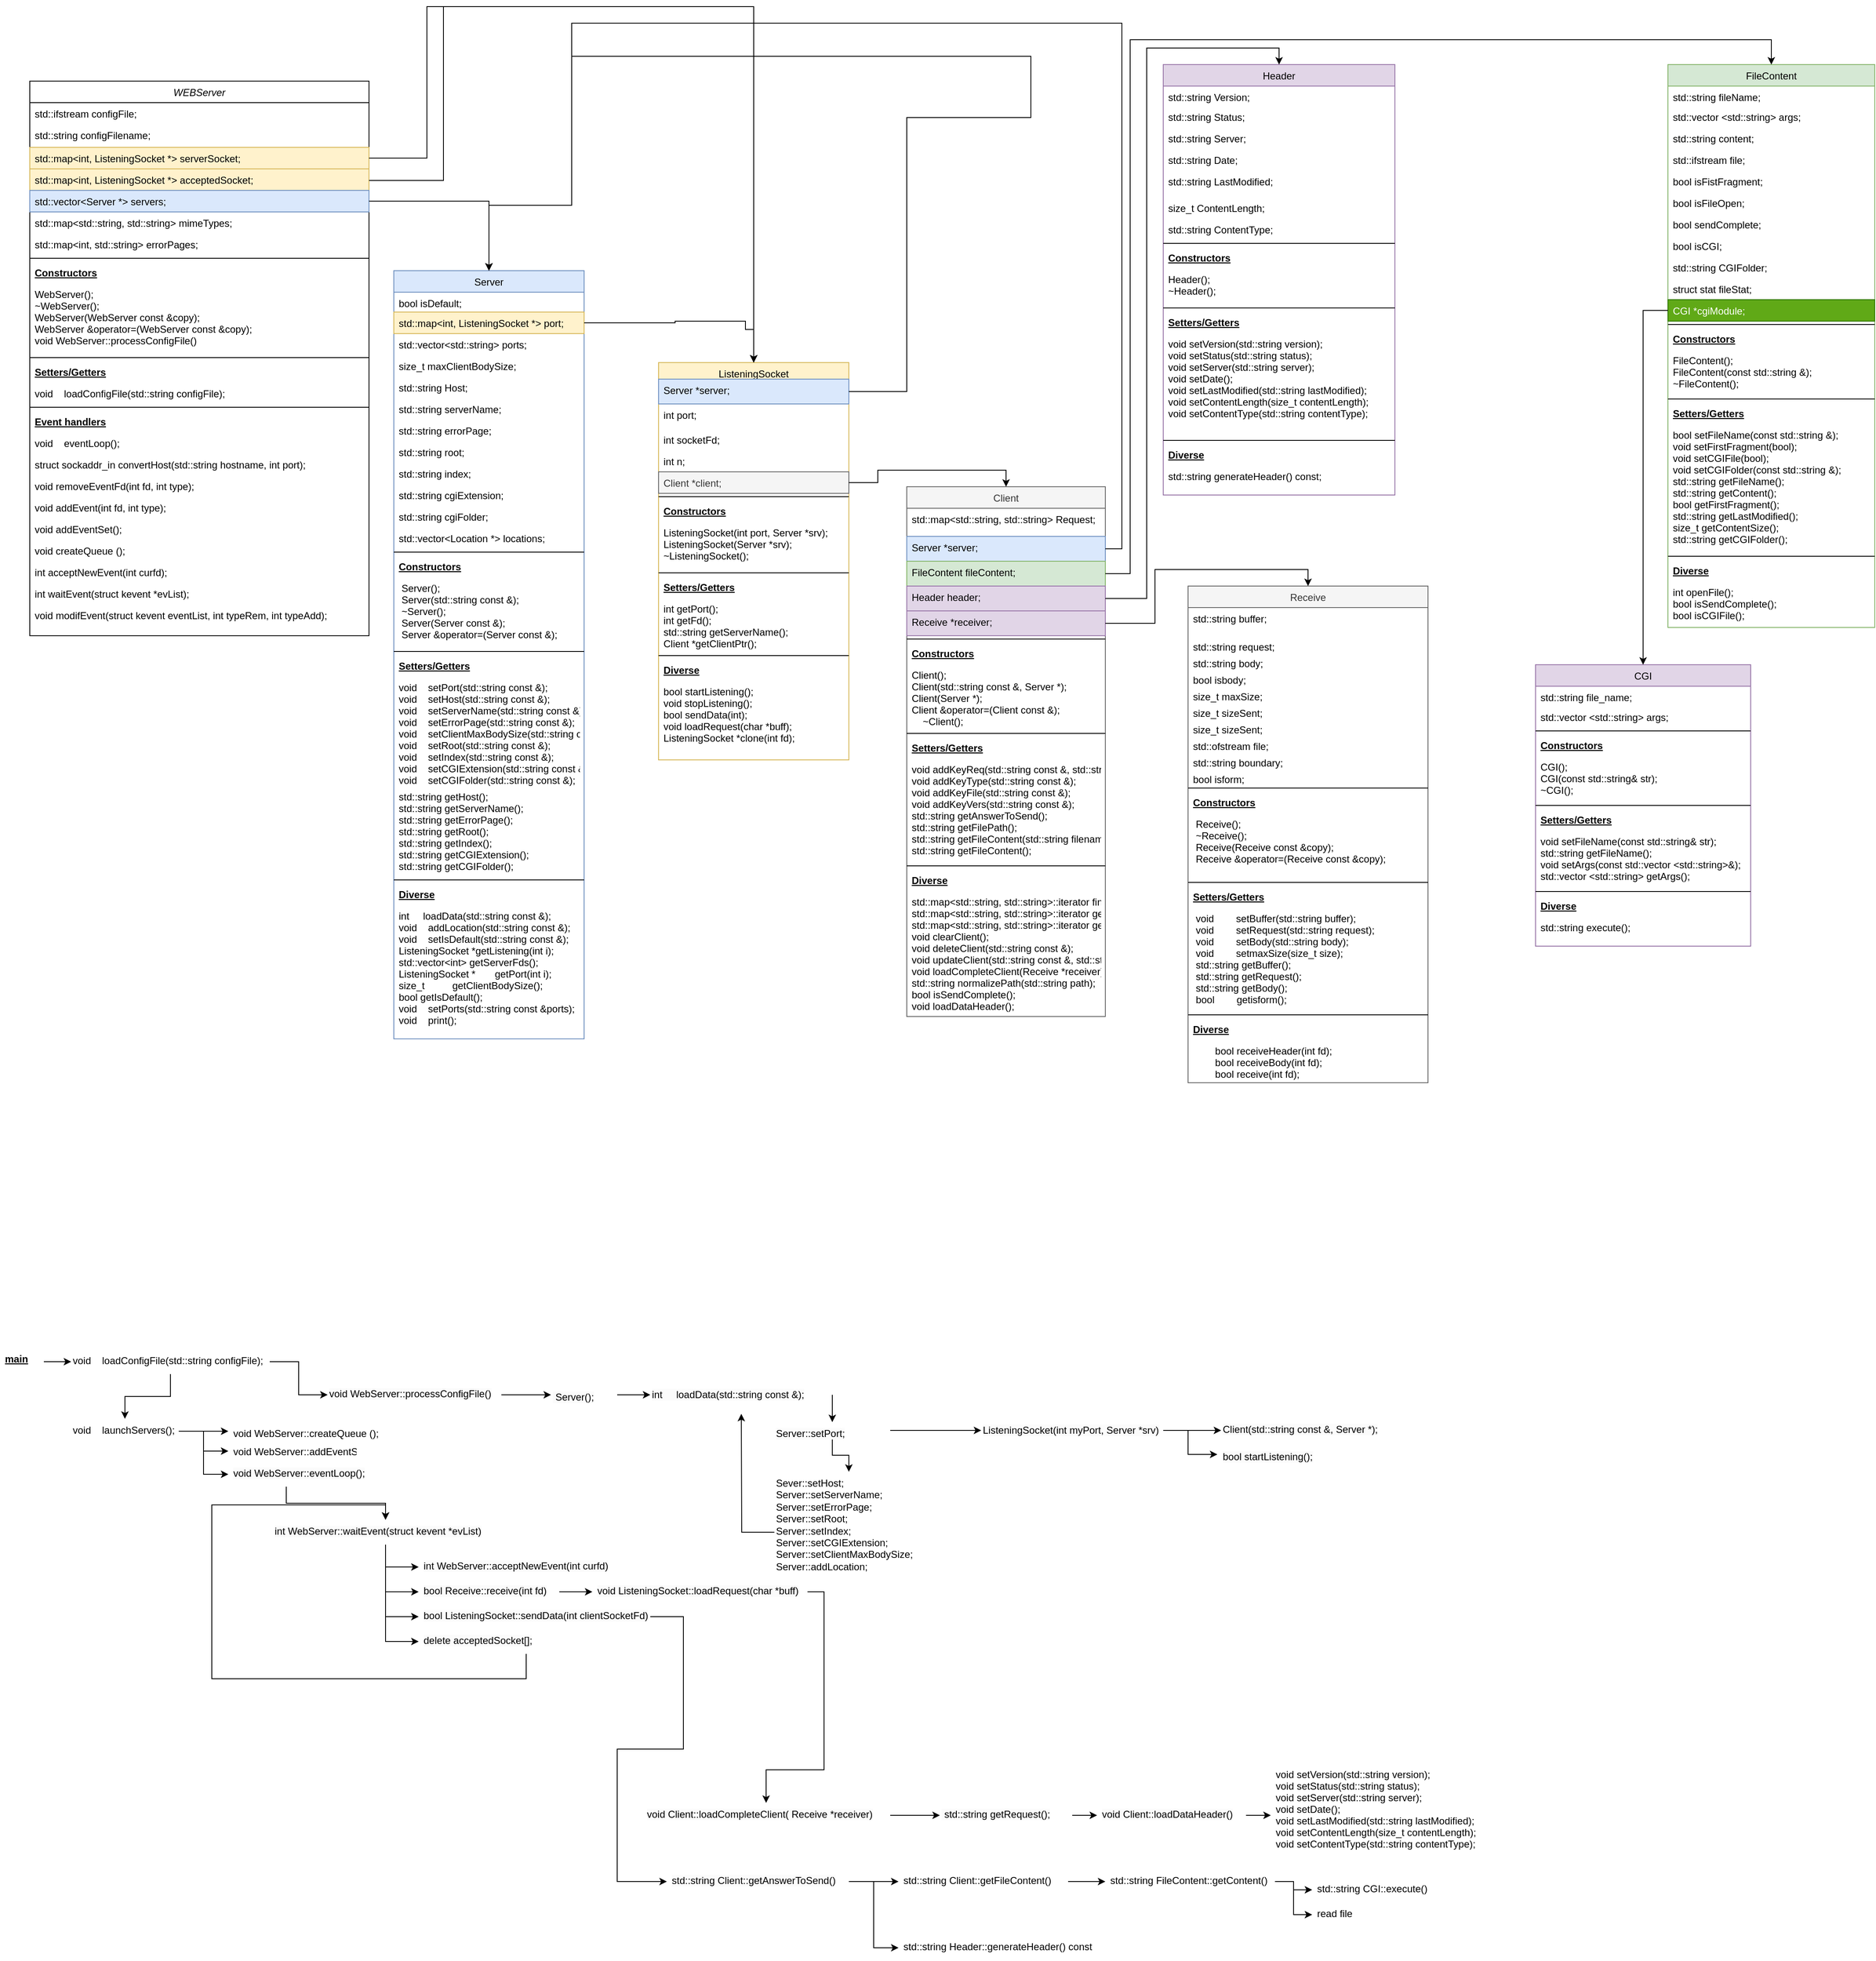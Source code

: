 <mxfile version="24.4.8" type="device">
  <diagram id="C5RBs43oDa-KdzZeNtuy" name="Page-1">
    <mxGraphModel dx="3176" dy="6642" grid="1" gridSize="10" guides="1" tooltips="1" connect="1" arrows="1" fold="1" page="1" pageScale="1" pageWidth="2336" pageHeight="1654" math="0" shadow="0">
      <root>
        <mxCell id="WIyWlLk6GJQsqaUBKTNV-0" />
        <mxCell id="WIyWlLk6GJQsqaUBKTNV-1" parent="WIyWlLk6GJQsqaUBKTNV-0" />
        <mxCell id="zkfFHV4jXpPFQw0GAbJ--0" value="WEBServer" style="swimlane;fontStyle=2;align=center;verticalAlign=top;childLayout=stackLayout;horizontal=1;startSize=26;horizontalStack=0;resizeParent=1;resizeLast=0;collapsible=1;marginBottom=0;rounded=0;shadow=0;strokeWidth=1;" parent="WIyWlLk6GJQsqaUBKTNV-1" vertex="1">
          <mxGeometry x="40" y="-4840" width="410" height="670" as="geometry">
            <mxRectangle x="230" y="140" width="160" height="26" as="alternateBounds" />
          </mxGeometry>
        </mxCell>
        <mxCell id="zkfFHV4jXpPFQw0GAbJ--1" value="std::ifstream     configFile;" style="text;align=left;verticalAlign=top;spacingLeft=4;spacingRight=4;overflow=hidden;rotatable=0;points=[[0,0.5],[1,0.5]];portConstraint=eastwest;" parent="zkfFHV4jXpPFQw0GAbJ--0" vertex="1">
          <mxGeometry y="26" width="410" height="26" as="geometry" />
        </mxCell>
        <mxCell id="zkfFHV4jXpPFQw0GAbJ--2" value="        std::string         configFilename;" style="text;align=left;verticalAlign=top;spacingLeft=4;spacingRight=4;overflow=hidden;rotatable=0;points=[[0,0.5],[1,0.5]];portConstraint=eastwest;rounded=0;shadow=0;html=0;" parent="zkfFHV4jXpPFQw0GAbJ--0" vertex="1">
          <mxGeometry y="52" width="410" height="28" as="geometry" />
        </mxCell>
        <mxCell id="zkfFHV4jXpPFQw0GAbJ--3" value="        std::map&lt;int, ListeningSocket *&gt;    serverSocket;" style="text;align=left;verticalAlign=top;spacingLeft=4;spacingRight=4;overflow=hidden;rotatable=0;points=[[0,0.5],[1,0.5]];portConstraint=eastwest;rounded=0;shadow=0;html=0;fillColor=#fff2cc;strokeColor=#d6b656;" parent="zkfFHV4jXpPFQw0GAbJ--0" vertex="1">
          <mxGeometry y="80" width="410" height="26" as="geometry" />
        </mxCell>
        <mxCell id="ML2xo1FJerdkUP84CqIJ-1" value="std::map&lt;int, ListeningSocket *&gt; acceptedSocket;" style="text;align=left;verticalAlign=top;spacingLeft=4;spacingRight=4;overflow=hidden;rotatable=0;points=[[0,0.5],[1,0.5]];portConstraint=eastwest;rounded=0;shadow=0;html=0;fillColor=#fff2cc;strokeColor=#d6b656;" parent="zkfFHV4jXpPFQw0GAbJ--0" vertex="1">
          <mxGeometry y="106" width="410" height="26" as="geometry" />
        </mxCell>
        <mxCell id="ML2xo1FJerdkUP84CqIJ-2" value="        std::vector&lt;Server *&gt;   servers;" style="text;align=left;verticalAlign=top;spacingLeft=4;spacingRight=4;overflow=hidden;rotatable=0;points=[[0,0.5],[1,0.5]];portConstraint=eastwest;rounded=0;shadow=0;html=0;fillColor=#dae8fc;strokeColor=#6c8ebf;" parent="zkfFHV4jXpPFQw0GAbJ--0" vertex="1">
          <mxGeometry y="132" width="410" height="26" as="geometry" />
        </mxCell>
        <mxCell id="ML2xo1FJerdkUP84CqIJ-3" value="        std::map&lt;std::string, std::string&gt;  mimeTypes;" style="text;align=left;verticalAlign=top;spacingLeft=4;spacingRight=4;overflow=hidden;rotatable=0;points=[[0,0.5],[1,0.5]];portConstraint=eastwest;rounded=0;shadow=0;html=0;" parent="zkfFHV4jXpPFQw0GAbJ--0" vertex="1">
          <mxGeometry y="158" width="410" height="26" as="geometry" />
        </mxCell>
        <mxCell id="ML2xo1FJerdkUP84CqIJ-4" value="        std::map&lt;int, std::string&gt;  errorPages;" style="text;align=left;verticalAlign=top;spacingLeft=4;spacingRight=4;overflow=hidden;rotatable=0;points=[[0,0.5],[1,0.5]];portConstraint=eastwest;rounded=0;shadow=0;html=0;" parent="zkfFHV4jXpPFQw0GAbJ--0" vertex="1">
          <mxGeometry y="184" width="410" height="26" as="geometry" />
        </mxCell>
        <mxCell id="zkfFHV4jXpPFQw0GAbJ--4" value="" style="line;html=1;strokeWidth=1;align=left;verticalAlign=middle;spacingTop=-1;spacingLeft=3;spacingRight=3;rotatable=0;labelPosition=right;points=[];portConstraint=eastwest;" parent="zkfFHV4jXpPFQw0GAbJ--0" vertex="1">
          <mxGeometry y="210" width="410" height="8" as="geometry" />
        </mxCell>
        <mxCell id="lbcptkGWw-PFIqOmlA4B-38" value="Constructors" style="text;align=left;verticalAlign=top;spacingLeft=4;spacingRight=4;overflow=hidden;rotatable=0;points=[[0,0.5],[1,0.5]];portConstraint=eastwest;fontStyle=5" parent="zkfFHV4jXpPFQw0GAbJ--0" vertex="1">
          <mxGeometry y="218" width="410" height="26" as="geometry" />
        </mxCell>
        <mxCell id="lbcptkGWw-PFIqOmlA4B-5" value="WebServer();&#xa;~WebServer();&#xa;WebServer(WebServer const &amp;copy);&#xa;WebServer &amp;operator=(WebServer const &amp;copy);&#xa;void WebServer::processConfigFile()" style="text;align=left;verticalAlign=top;spacingLeft=4;spacingRight=4;overflow=hidden;rotatable=0;points=[[0,0.5],[1,0.5]];portConstraint=eastwest;" parent="zkfFHV4jXpPFQw0GAbJ--0" vertex="1">
          <mxGeometry y="244" width="410" height="86" as="geometry" />
        </mxCell>
        <mxCell id="lbcptkGWw-PFIqOmlA4B-21" value="" style="line;html=1;strokeWidth=1;align=left;verticalAlign=middle;spacingTop=-1;spacingLeft=3;spacingRight=3;rotatable=0;labelPosition=right;points=[];portConstraint=eastwest;" parent="zkfFHV4jXpPFQw0GAbJ--0" vertex="1">
          <mxGeometry y="330" width="410" height="8" as="geometry" />
        </mxCell>
        <mxCell id="lbcptkGWw-PFIqOmlA4B-41" value="Setters/Getters" style="text;align=left;verticalAlign=top;spacingLeft=4;spacingRight=4;overflow=hidden;rotatable=0;points=[[0,0.5],[1,0.5]];portConstraint=eastwest;fontStyle=5" parent="zkfFHV4jXpPFQw0GAbJ--0" vertex="1">
          <mxGeometry y="338" width="410" height="26" as="geometry" />
        </mxCell>
        <mxCell id="lbcptkGWw-PFIqOmlA4B-16" value="void    loadConfigFile(std::string configFile);" style="text;align=left;verticalAlign=top;spacingLeft=4;spacingRight=4;overflow=hidden;rotatable=0;points=[[0,0.5],[1,0.5]];portConstraint=eastwest;" parent="zkfFHV4jXpPFQw0GAbJ--0" vertex="1">
          <mxGeometry y="364" width="410" height="26" as="geometry" />
        </mxCell>
        <mxCell id="lbcptkGWw-PFIqOmlA4B-22" value="" style="line;html=1;strokeWidth=1;align=left;verticalAlign=middle;spacingTop=-1;spacingLeft=3;spacingRight=3;rotatable=0;labelPosition=right;points=[];portConstraint=eastwest;" parent="zkfFHV4jXpPFQw0GAbJ--0" vertex="1">
          <mxGeometry y="390" width="410" height="8" as="geometry" />
        </mxCell>
        <mxCell id="lbcptkGWw-PFIqOmlA4B-39" value="Event handlers" style="text;align=left;verticalAlign=top;spacingLeft=4;spacingRight=4;overflow=hidden;rotatable=0;points=[[0,0.5],[1,0.5]];portConstraint=eastwest;fontStyle=5" parent="zkfFHV4jXpPFQw0GAbJ--0" vertex="1">
          <mxGeometry y="398" width="410" height="26" as="geometry" />
        </mxCell>
        <mxCell id="lbcptkGWw-PFIqOmlA4B-14" value="void    eventLoop();" style="text;align=left;verticalAlign=top;spacingLeft=4;spacingRight=4;overflow=hidden;rotatable=0;points=[[0,0.5],[1,0.5]];portConstraint=eastwest;" parent="zkfFHV4jXpPFQw0GAbJ--0" vertex="1">
          <mxGeometry y="424" width="410" height="26" as="geometry" />
        </mxCell>
        <mxCell id="lbcptkGWw-PFIqOmlA4B-11" value="struct sockaddr_in convertHost(std::string hostname, int port);" style="text;align=left;verticalAlign=top;spacingLeft=4;spacingRight=4;overflow=hidden;rotatable=0;points=[[0,0.5],[1,0.5]];portConstraint=eastwest;" parent="zkfFHV4jXpPFQw0GAbJ--0" vertex="1">
          <mxGeometry y="450" width="410" height="26" as="geometry" />
        </mxCell>
        <mxCell id="lbcptkGWw-PFIqOmlA4B-12" value="void removeEventFd(int fd, int type);" style="text;align=left;verticalAlign=top;spacingLeft=4;spacingRight=4;overflow=hidden;rotatable=0;points=[[0,0.5],[1,0.5]];portConstraint=eastwest;" parent="zkfFHV4jXpPFQw0GAbJ--0" vertex="1">
          <mxGeometry y="476" width="410" height="26" as="geometry" />
        </mxCell>
        <mxCell id="lbcptkGWw-PFIqOmlA4B-13" value="void addEvent(int fd, int type);" style="text;align=left;verticalAlign=top;spacingLeft=4;spacingRight=4;overflow=hidden;rotatable=0;points=[[0,0.5],[1,0.5]];portConstraint=eastwest;" parent="zkfFHV4jXpPFQw0GAbJ--0" vertex="1">
          <mxGeometry y="502" width="410" height="26" as="geometry" />
        </mxCell>
        <mxCell id="lbcptkGWw-PFIqOmlA4B-10" value="void addEventSet();" style="text;align=left;verticalAlign=top;spacingLeft=4;spacingRight=4;overflow=hidden;rotatable=0;points=[[0,0.5],[1,0.5]];portConstraint=eastwest;" parent="zkfFHV4jXpPFQw0GAbJ--0" vertex="1">
          <mxGeometry y="528" width="410" height="26" as="geometry" />
        </mxCell>
        <mxCell id="lbcptkGWw-PFIqOmlA4B-9" value="void createQueue ();" style="text;align=left;verticalAlign=top;spacingLeft=4;spacingRight=4;overflow=hidden;rotatable=0;points=[[0,0.5],[1,0.5]];portConstraint=eastwest;" parent="zkfFHV4jXpPFQw0GAbJ--0" vertex="1">
          <mxGeometry y="554" width="410" height="26" as="geometry" />
        </mxCell>
        <mxCell id="lbcptkGWw-PFIqOmlA4B-8" value="int acceptNewEvent(int curfd);" style="text;align=left;verticalAlign=top;spacingLeft=4;spacingRight=4;overflow=hidden;rotatable=0;points=[[0,0.5],[1,0.5]];portConstraint=eastwest;" parent="zkfFHV4jXpPFQw0GAbJ--0" vertex="1">
          <mxGeometry y="580" width="410" height="26" as="geometry" />
        </mxCell>
        <mxCell id="lbcptkGWw-PFIqOmlA4B-7" value="int waitEvent(struct kevent *evList);" style="text;align=left;verticalAlign=top;spacingLeft=4;spacingRight=4;overflow=hidden;rotatable=0;points=[[0,0.5],[1,0.5]];portConstraint=eastwest;" parent="zkfFHV4jXpPFQw0GAbJ--0" vertex="1">
          <mxGeometry y="606" width="410" height="26" as="geometry" />
        </mxCell>
        <mxCell id="lbcptkGWw-PFIqOmlA4B-2" value="void modifEvent(struct kevent eventList, int typeRem, int typeAdd);" style="text;align=left;verticalAlign=top;spacingLeft=4;spacingRight=4;overflow=hidden;rotatable=0;points=[[0,0.5],[1,0.5]];portConstraint=eastwest;" parent="zkfFHV4jXpPFQw0GAbJ--0" vertex="1">
          <mxGeometry y="632" width="410" height="26" as="geometry" />
        </mxCell>
        <mxCell id="zkfFHV4jXpPFQw0GAbJ--6" value="FileContent" style="swimlane;fontStyle=0;align=center;verticalAlign=top;childLayout=stackLayout;horizontal=1;startSize=26;horizontalStack=0;resizeParent=1;resizeLast=0;collapsible=1;marginBottom=0;rounded=0;shadow=0;strokeWidth=1;fillColor=#d5e8d4;strokeColor=#82b366;" parent="WIyWlLk6GJQsqaUBKTNV-1" vertex="1">
          <mxGeometry x="2020" y="-4860" width="250" height="680" as="geometry">
            <mxRectangle x="130" y="380" width="160" height="26" as="alternateBounds" />
          </mxGeometry>
        </mxCell>
        <mxCell id="zkfFHV4jXpPFQw0GAbJ--7" value="std::string fileName;" style="text;align=left;verticalAlign=top;spacingLeft=4;spacingRight=4;overflow=hidden;rotatable=0;points=[[0,0.5],[1,0.5]];portConstraint=eastwest;" parent="zkfFHV4jXpPFQw0GAbJ--6" vertex="1">
          <mxGeometry y="26" width="250" height="24" as="geometry" />
        </mxCell>
        <mxCell id="ML2xo1FJerdkUP84CqIJ-68" value="std::vector &lt;std::string&gt; args;" style="text;align=left;verticalAlign=top;spacingLeft=4;spacingRight=4;overflow=hidden;rotatable=0;points=[[0,0.5],[1,0.5]];portConstraint=eastwest;rounded=0;shadow=0;html=0;" parent="zkfFHV4jXpPFQw0GAbJ--6" vertex="1">
          <mxGeometry y="50" width="250" height="26" as="geometry" />
        </mxCell>
        <mxCell id="ML2xo1FJerdkUP84CqIJ-76" value="std::string content;" style="text;align=left;verticalAlign=top;spacingLeft=4;spacingRight=4;overflow=hidden;rotatable=0;points=[[0,0.5],[1,0.5]];portConstraint=eastwest;rounded=0;shadow=0;html=0;" parent="zkfFHV4jXpPFQw0GAbJ--6" vertex="1">
          <mxGeometry y="76" width="250" height="26" as="geometry" />
        </mxCell>
        <mxCell id="ML2xo1FJerdkUP84CqIJ-75" value="std::ifstream file;" style="text;align=left;verticalAlign=top;spacingLeft=4;spacingRight=4;overflow=hidden;rotatable=0;points=[[0,0.5],[1,0.5]];portConstraint=eastwest;rounded=0;shadow=0;html=0;" parent="zkfFHV4jXpPFQw0GAbJ--6" vertex="1">
          <mxGeometry y="102" width="250" height="26" as="geometry" />
        </mxCell>
        <mxCell id="ML2xo1FJerdkUP84CqIJ-74" value="bool isFistFragment;" style="text;align=left;verticalAlign=top;spacingLeft=4;spacingRight=4;overflow=hidden;rotatable=0;points=[[0,0.5],[1,0.5]];portConstraint=eastwest;rounded=0;shadow=0;html=0;" parent="zkfFHV4jXpPFQw0GAbJ--6" vertex="1">
          <mxGeometry y="128" width="250" height="26" as="geometry" />
        </mxCell>
        <mxCell id="ML2xo1FJerdkUP84CqIJ-73" value="bool isFileOpen;" style="text;align=left;verticalAlign=top;spacingLeft=4;spacingRight=4;overflow=hidden;rotatable=0;points=[[0,0.5],[1,0.5]];portConstraint=eastwest;rounded=0;shadow=0;html=0;" parent="zkfFHV4jXpPFQw0GAbJ--6" vertex="1">
          <mxGeometry y="154" width="250" height="26" as="geometry" />
        </mxCell>
        <mxCell id="ML2xo1FJerdkUP84CqIJ-72" value="bool sendComplete;" style="text;align=left;verticalAlign=top;spacingLeft=4;spacingRight=4;overflow=hidden;rotatable=0;points=[[0,0.5],[1,0.5]];portConstraint=eastwest;rounded=0;shadow=0;html=0;" parent="zkfFHV4jXpPFQw0GAbJ--6" vertex="1">
          <mxGeometry y="180" width="250" height="26" as="geometry" />
        </mxCell>
        <mxCell id="ML2xo1FJerdkUP84CqIJ-71" value="bool isCGI;" style="text;align=left;verticalAlign=top;spacingLeft=4;spacingRight=4;overflow=hidden;rotatable=0;points=[[0,0.5],[1,0.5]];portConstraint=eastwest;rounded=0;shadow=0;html=0;" parent="zkfFHV4jXpPFQw0GAbJ--6" vertex="1">
          <mxGeometry y="206" width="250" height="26" as="geometry" />
        </mxCell>
        <mxCell id="ML2xo1FJerdkUP84CqIJ-88" value="std::string CGIFolder;" style="text;align=left;verticalAlign=top;spacingLeft=4;spacingRight=4;overflow=hidden;rotatable=0;points=[[0,0.5],[1,0.5]];portConstraint=eastwest;rounded=0;shadow=0;html=0;" parent="zkfFHV4jXpPFQw0GAbJ--6" vertex="1">
          <mxGeometry y="232" width="250" height="26" as="geometry" />
        </mxCell>
        <mxCell id="ML2xo1FJerdkUP84CqIJ-70" value="struct stat fileStat;" style="text;align=left;verticalAlign=top;spacingLeft=4;spacingRight=4;overflow=hidden;rotatable=0;points=[[0,0.5],[1,0.5]];portConstraint=eastwest;rounded=0;shadow=0;html=0;" parent="zkfFHV4jXpPFQw0GAbJ--6" vertex="1">
          <mxGeometry y="258" width="250" height="26" as="geometry" />
        </mxCell>
        <mxCell id="ML2xo1FJerdkUP84CqIJ-69" value="CGI *cgiModule;" style="text;align=left;verticalAlign=top;spacingLeft=4;spacingRight=4;overflow=hidden;rotatable=0;points=[[0,0.5],[1,0.5]];portConstraint=eastwest;rounded=0;shadow=0;html=0;fillColor=#60a917;fontColor=#ffffff;strokeColor=#2D7600;" parent="zkfFHV4jXpPFQw0GAbJ--6" vertex="1">
          <mxGeometry y="284" width="250" height="26" as="geometry" />
        </mxCell>
        <mxCell id="zkfFHV4jXpPFQw0GAbJ--9" value="" style="line;html=1;strokeWidth=1;align=left;verticalAlign=middle;spacingTop=-1;spacingLeft=3;spacingRight=3;rotatable=0;labelPosition=right;points=[];portConstraint=eastwest;" parent="zkfFHV4jXpPFQw0GAbJ--6" vertex="1">
          <mxGeometry y="310" width="250" height="8" as="geometry" />
        </mxCell>
        <mxCell id="lbcptkGWw-PFIqOmlA4B-86" value="Constructors" style="text;align=left;verticalAlign=top;spacingLeft=4;spacingRight=4;overflow=hidden;rotatable=0;points=[[0,0.5],[1,0.5]];portConstraint=eastwest;fontStyle=5" parent="zkfFHV4jXpPFQw0GAbJ--6" vertex="1">
          <mxGeometry y="318" width="250" height="26" as="geometry" />
        </mxCell>
        <mxCell id="zkfFHV4jXpPFQw0GAbJ--10" value="FileContent();&#xa;FileContent(const std::string &amp;);&#xa;~FileContent();" style="text;align=left;verticalAlign=top;spacingLeft=4;spacingRight=4;overflow=hidden;rotatable=0;points=[[0,0.5],[1,0.5]];portConstraint=eastwest;fontStyle=0" parent="zkfFHV4jXpPFQw0GAbJ--6" vertex="1">
          <mxGeometry y="344" width="250" height="56" as="geometry" />
        </mxCell>
        <mxCell id="lbcptkGWw-PFIqOmlA4B-92" value="" style="line;html=1;strokeWidth=1;align=left;verticalAlign=middle;spacingTop=-1;spacingLeft=3;spacingRight=3;rotatable=0;labelPosition=right;points=[];portConstraint=eastwest;" parent="zkfFHV4jXpPFQw0GAbJ--6" vertex="1">
          <mxGeometry y="400" width="250" height="8" as="geometry" />
        </mxCell>
        <mxCell id="lbcptkGWw-PFIqOmlA4B-93" value="Setters/Getters" style="text;align=left;verticalAlign=top;spacingLeft=4;spacingRight=4;overflow=hidden;rotatable=0;points=[[0,0.5],[1,0.5]];portConstraint=eastwest;fontStyle=5" parent="zkfFHV4jXpPFQw0GAbJ--6" vertex="1">
          <mxGeometry y="408" width="250" height="26" as="geometry" />
        </mxCell>
        <mxCell id="lbcptkGWw-PFIqOmlA4B-88" value="bool setFileName(const std::string &amp;);&#xa;void setFirstFragment(bool);&#xa;void setCGIFile(bool);&#xa;void setCGIFolder(const std::string &amp;);&#xa;std::string getFileName();&#xa;std::string getContent();&#xa;bool getFirstFragment();&#xa;std::string getLastModified();&#xa;size_t getContentSize();&#xa;std::string getCGIFolder();" style="text;align=left;verticalAlign=top;spacingLeft=4;spacingRight=4;overflow=hidden;rotatable=0;points=[[0,0.5],[1,0.5]];portConstraint=eastwest;" parent="zkfFHV4jXpPFQw0GAbJ--6" vertex="1">
          <mxGeometry y="434" width="250" height="156" as="geometry" />
        </mxCell>
        <mxCell id="lbcptkGWw-PFIqOmlA4B-94" value="" style="line;html=1;strokeWidth=1;align=left;verticalAlign=middle;spacingTop=-1;spacingLeft=3;spacingRight=3;rotatable=0;labelPosition=right;points=[];portConstraint=eastwest;" parent="zkfFHV4jXpPFQw0GAbJ--6" vertex="1">
          <mxGeometry y="590" width="250" height="8" as="geometry" />
        </mxCell>
        <mxCell id="lbcptkGWw-PFIqOmlA4B-95" value="Diverse" style="text;align=left;verticalAlign=top;spacingLeft=4;spacingRight=4;overflow=hidden;rotatable=0;points=[[0,0.5],[1,0.5]];portConstraint=eastwest;fontStyle=5" parent="zkfFHV4jXpPFQw0GAbJ--6" vertex="1">
          <mxGeometry y="598" width="250" height="26" as="geometry" />
        </mxCell>
        <mxCell id="lbcptkGWw-PFIqOmlA4B-91" value="int openFile();&#xa;bool isSendComplete();&#xa;bool isCGIFile();" style="text;align=left;verticalAlign=top;spacingLeft=4;spacingRight=4;overflow=hidden;rotatable=0;points=[[0,0.5],[1,0.5]];portConstraint=eastwest;" parent="zkfFHV4jXpPFQw0GAbJ--6" vertex="1">
          <mxGeometry y="624" width="250" height="56" as="geometry" />
        </mxCell>
        <mxCell id="zkfFHV4jXpPFQw0GAbJ--13" value="Header" style="swimlane;fontStyle=0;align=center;verticalAlign=top;childLayout=stackLayout;horizontal=1;startSize=26;horizontalStack=0;resizeParent=1;resizeLast=0;collapsible=1;marginBottom=0;rounded=0;shadow=0;strokeWidth=1;fillColor=#e1d5e7;strokeColor=#9673a6;" parent="WIyWlLk6GJQsqaUBKTNV-1" vertex="1">
          <mxGeometry x="1410" y="-4860" width="280" height="520" as="geometry">
            <mxRectangle x="340" y="380" width="170" height="26" as="alternateBounds" />
          </mxGeometry>
        </mxCell>
        <mxCell id="zkfFHV4jXpPFQw0GAbJ--14" value="        std::string Version;" style="text;align=left;verticalAlign=top;spacingLeft=4;spacingRight=4;overflow=hidden;rotatable=0;points=[[0,0.5],[1,0.5]];portConstraint=eastwest;" parent="zkfFHV4jXpPFQw0GAbJ--13" vertex="1">
          <mxGeometry y="26" width="280" height="24" as="geometry" />
        </mxCell>
        <mxCell id="ML2xo1FJerdkUP84CqIJ-53" value="std::string Status;" style="text;align=left;verticalAlign=top;spacingLeft=4;spacingRight=4;overflow=hidden;rotatable=0;points=[[0,0.5],[1,0.5]];portConstraint=eastwest;" parent="zkfFHV4jXpPFQw0GAbJ--13" vertex="1">
          <mxGeometry y="50" width="280" height="26" as="geometry" />
        </mxCell>
        <mxCell id="ML2xo1FJerdkUP84CqIJ-52" value="std::string Server;" style="text;align=left;verticalAlign=top;spacingLeft=4;spacingRight=4;overflow=hidden;rotatable=0;points=[[0,0.5],[1,0.5]];portConstraint=eastwest;" parent="zkfFHV4jXpPFQw0GAbJ--13" vertex="1">
          <mxGeometry y="76" width="280" height="26" as="geometry" />
        </mxCell>
        <mxCell id="ML2xo1FJerdkUP84CqIJ-51" value="std::string Date;" style="text;align=left;verticalAlign=top;spacingLeft=4;spacingRight=4;overflow=hidden;rotatable=0;points=[[0,0.5],[1,0.5]];portConstraint=eastwest;" parent="zkfFHV4jXpPFQw0GAbJ--13" vertex="1">
          <mxGeometry y="102" width="280" height="26" as="geometry" />
        </mxCell>
        <mxCell id="ML2xo1FJerdkUP84CqIJ-50" value="std::string LastModified;" style="text;align=left;verticalAlign=top;spacingLeft=4;spacingRight=4;overflow=hidden;rotatable=0;points=[[0,0.5],[1,0.5]];portConstraint=eastwest;" parent="zkfFHV4jXpPFQw0GAbJ--13" vertex="1">
          <mxGeometry y="128" width="280" height="32" as="geometry" />
        </mxCell>
        <mxCell id="ML2xo1FJerdkUP84CqIJ-49" value="size_t ContentLength;" style="text;align=left;verticalAlign=top;spacingLeft=4;spacingRight=4;overflow=hidden;rotatable=0;points=[[0,0.5],[1,0.5]];portConstraint=eastwest;" parent="zkfFHV4jXpPFQw0GAbJ--13" vertex="1">
          <mxGeometry y="160" width="280" height="26" as="geometry" />
        </mxCell>
        <mxCell id="ML2xo1FJerdkUP84CqIJ-55" value="std::string ContentType;" style="text;align=left;verticalAlign=top;spacingLeft=4;spacingRight=4;overflow=hidden;rotatable=0;points=[[0,0.5],[1,0.5]];portConstraint=eastwest;" parent="zkfFHV4jXpPFQw0GAbJ--13" vertex="1">
          <mxGeometry y="186" width="280" height="26" as="geometry" />
        </mxCell>
        <mxCell id="zkfFHV4jXpPFQw0GAbJ--15" value="" style="line;html=1;strokeWidth=1;align=left;verticalAlign=middle;spacingTop=-1;spacingLeft=3;spacingRight=3;rotatable=0;labelPosition=right;points=[];portConstraint=eastwest;" parent="zkfFHV4jXpPFQw0GAbJ--13" vertex="1">
          <mxGeometry y="212" width="280" height="8" as="geometry" />
        </mxCell>
        <mxCell id="lbcptkGWw-PFIqOmlA4B-78" value="Constructors" style="text;align=left;verticalAlign=top;spacingLeft=4;spacingRight=4;overflow=hidden;rotatable=0;points=[[0,0.5],[1,0.5]];portConstraint=eastwest;fontStyle=5" parent="zkfFHV4jXpPFQw0GAbJ--13" vertex="1">
          <mxGeometry y="220" width="280" height="26" as="geometry" />
        </mxCell>
        <mxCell id="lbcptkGWw-PFIqOmlA4B-79" value="Header();&#xa;~Header();" style="text;align=left;verticalAlign=top;spacingLeft=4;spacingRight=4;overflow=hidden;rotatable=0;points=[[0,0.5],[1,0.5]];portConstraint=eastwest;" parent="zkfFHV4jXpPFQw0GAbJ--13" vertex="1">
          <mxGeometry y="246" width="280" height="44" as="geometry" />
        </mxCell>
        <mxCell id="lbcptkGWw-PFIqOmlA4B-80" value="" style="line;html=1;strokeWidth=1;align=left;verticalAlign=middle;spacingTop=-1;spacingLeft=3;spacingRight=3;rotatable=0;labelPosition=right;points=[];portConstraint=eastwest;" parent="zkfFHV4jXpPFQw0GAbJ--13" vertex="1">
          <mxGeometry y="290" width="280" height="8" as="geometry" />
        </mxCell>
        <mxCell id="lbcptkGWw-PFIqOmlA4B-81" value="Setters/Getters" style="text;align=left;verticalAlign=top;spacingLeft=4;spacingRight=4;overflow=hidden;rotatable=0;points=[[0,0.5],[1,0.5]];portConstraint=eastwest;fontStyle=5" parent="zkfFHV4jXpPFQw0GAbJ--13" vertex="1">
          <mxGeometry y="298" width="280" height="26" as="geometry" />
        </mxCell>
        <mxCell id="lbcptkGWw-PFIqOmlA4B-82" value="void setVersion(std::string version);&#xa;void setStatus(std::string status);&#xa;void setServer(std::string server);&#xa;void setDate();&#xa;void setLastModified(std::string lastModified);&#xa;void setContentLength(size_t contentLength);&#xa;void setContentType(std::string contentType);" style="text;align=left;verticalAlign=top;spacingLeft=4;spacingRight=4;overflow=hidden;rotatable=0;points=[[0,0.5],[1,0.5]];portConstraint=eastwest;" parent="zkfFHV4jXpPFQw0GAbJ--13" vertex="1">
          <mxGeometry y="324" width="280" height="126" as="geometry" />
        </mxCell>
        <mxCell id="lbcptkGWw-PFIqOmlA4B-83" value="" style="line;html=1;strokeWidth=1;align=left;verticalAlign=middle;spacingTop=-1;spacingLeft=3;spacingRight=3;rotatable=0;labelPosition=right;points=[];portConstraint=eastwest;" parent="zkfFHV4jXpPFQw0GAbJ--13" vertex="1">
          <mxGeometry y="450" width="280" height="8" as="geometry" />
        </mxCell>
        <mxCell id="lbcptkGWw-PFIqOmlA4B-84" value="Diverse" style="text;align=left;verticalAlign=top;spacingLeft=4;spacingRight=4;overflow=hidden;rotatable=0;points=[[0,0.5],[1,0.5]];portConstraint=eastwest;fontStyle=5" parent="zkfFHV4jXpPFQw0GAbJ--13" vertex="1">
          <mxGeometry y="458" width="280" height="26" as="geometry" />
        </mxCell>
        <mxCell id="lbcptkGWw-PFIqOmlA4B-77" value="std::string generateHeader() const;" style="text;align=left;verticalAlign=top;spacingLeft=4;spacingRight=4;overflow=hidden;rotatable=0;points=[[0,0.5],[1,0.5]];portConstraint=eastwest;" parent="zkfFHV4jXpPFQw0GAbJ--13" vertex="1">
          <mxGeometry y="484" width="280" height="36" as="geometry" />
        </mxCell>
        <mxCell id="zkfFHV4jXpPFQw0GAbJ--17" value="Server" style="swimlane;fontStyle=0;align=center;verticalAlign=top;childLayout=stackLayout;horizontal=1;startSize=26;horizontalStack=0;resizeParent=1;resizeLast=0;collapsible=1;marginBottom=0;rounded=0;shadow=0;strokeWidth=1;fillColor=#dae8fc;strokeColor=#6c8ebf;" parent="WIyWlLk6GJQsqaUBKTNV-1" vertex="1">
          <mxGeometry x="480" y="-4611" width="230" height="928" as="geometry">
            <mxRectangle x="550" y="140" width="160" height="26" as="alternateBounds" />
          </mxGeometry>
        </mxCell>
        <mxCell id="zkfFHV4jXpPFQw0GAbJ--18" value="        bool        isDefault;" style="text;align=left;verticalAlign=top;spacingLeft=4;spacingRight=4;overflow=hidden;rotatable=0;points=[[0,0.5],[1,0.5]];portConstraint=eastwest;fontStyle=0" parent="zkfFHV4jXpPFQw0GAbJ--17" vertex="1">
          <mxGeometry y="26" width="230" height="24" as="geometry" />
        </mxCell>
        <mxCell id="zkfFHV4jXpPFQw0GAbJ--19" value="std::map&lt;int, ListeningSocket *&gt; port;" style="text;align=left;verticalAlign=top;spacingLeft=4;spacingRight=4;overflow=hidden;rotatable=0;points=[[0,0.5],[1,0.5]];portConstraint=eastwest;rounded=0;shadow=0;html=0;fillColor=#fff2cc;strokeColor=#d6b656;" parent="zkfFHV4jXpPFQw0GAbJ--17" vertex="1">
          <mxGeometry y="50" width="230" height="26" as="geometry" />
        </mxCell>
        <mxCell id="ML2xo1FJerdkUP84CqIJ-5" value="std::vector&lt;std::string&gt; ports;" style="text;align=left;verticalAlign=top;spacingLeft=4;spacingRight=4;overflow=hidden;rotatable=0;points=[[0,0.5],[1,0.5]];portConstraint=eastwest;rounded=0;shadow=0;html=0;" parent="zkfFHV4jXpPFQw0GAbJ--17" vertex="1">
          <mxGeometry y="76" width="230" height="26" as="geometry" />
        </mxCell>
        <mxCell id="ML2xo1FJerdkUP84CqIJ-6" value="size_t maxClientBodySize;" style="text;align=left;verticalAlign=top;spacingLeft=4;spacingRight=4;overflow=hidden;rotatable=0;points=[[0,0.5],[1,0.5]];portConstraint=eastwest;rounded=0;shadow=0;html=0;" parent="zkfFHV4jXpPFQw0GAbJ--17" vertex="1">
          <mxGeometry y="102" width="230" height="26" as="geometry" />
        </mxCell>
        <mxCell id="ML2xo1FJerdkUP84CqIJ-7" value="std::string Host;" style="text;align=left;verticalAlign=top;spacingLeft=4;spacingRight=4;overflow=hidden;rotatable=0;points=[[0,0.5],[1,0.5]];portConstraint=eastwest;rounded=0;shadow=0;html=0;" parent="zkfFHV4jXpPFQw0GAbJ--17" vertex="1">
          <mxGeometry y="128" width="230" height="26" as="geometry" />
        </mxCell>
        <mxCell id="ML2xo1FJerdkUP84CqIJ-10" value="std::string serverName;" style="text;align=left;verticalAlign=top;spacingLeft=4;spacingRight=4;overflow=hidden;rotatable=0;points=[[0,0.5],[1,0.5]];portConstraint=eastwest;rounded=0;shadow=0;html=0;" parent="zkfFHV4jXpPFQw0GAbJ--17" vertex="1">
          <mxGeometry y="154" width="230" height="26" as="geometry" />
        </mxCell>
        <mxCell id="ML2xo1FJerdkUP84CqIJ-8" value="std::string errorPage;" style="text;align=left;verticalAlign=top;spacingLeft=4;spacingRight=4;overflow=hidden;rotatable=0;points=[[0,0.5],[1,0.5]];portConstraint=eastwest;rounded=0;shadow=0;html=0;" parent="zkfFHV4jXpPFQw0GAbJ--17" vertex="1">
          <mxGeometry y="180" width="230" height="26" as="geometry" />
        </mxCell>
        <mxCell id="ML2xo1FJerdkUP84CqIJ-9" value="std::string root;" style="text;align=left;verticalAlign=top;spacingLeft=4;spacingRight=4;overflow=hidden;rotatable=0;points=[[0,0.5],[1,0.5]];portConstraint=eastwest;rounded=0;shadow=0;html=0;" parent="zkfFHV4jXpPFQw0GAbJ--17" vertex="1">
          <mxGeometry y="206" width="230" height="26" as="geometry" />
        </mxCell>
        <mxCell id="ML2xo1FJerdkUP84CqIJ-16" value="std::string index;" style="text;align=left;verticalAlign=top;spacingLeft=4;spacingRight=4;overflow=hidden;rotatable=0;points=[[0,0.5],[1,0.5]];portConstraint=eastwest;rounded=0;shadow=0;html=0;" parent="zkfFHV4jXpPFQw0GAbJ--17" vertex="1">
          <mxGeometry y="232" width="230" height="26" as="geometry" />
        </mxCell>
        <mxCell id="ML2xo1FJerdkUP84CqIJ-15" value="std::string cgiExtension;" style="text;align=left;verticalAlign=top;spacingLeft=4;spacingRight=4;overflow=hidden;rotatable=0;points=[[0,0.5],[1,0.5]];portConstraint=eastwest;rounded=0;shadow=0;html=0;" parent="zkfFHV4jXpPFQw0GAbJ--17" vertex="1">
          <mxGeometry y="258" width="230" height="26" as="geometry" />
        </mxCell>
        <mxCell id="ML2xo1FJerdkUP84CqIJ-14" value="std::string cgiFolder;" style="text;align=left;verticalAlign=top;spacingLeft=4;spacingRight=4;overflow=hidden;rotatable=0;points=[[0,0.5],[1,0.5]];portConstraint=eastwest;rounded=0;shadow=0;html=0;" parent="zkfFHV4jXpPFQw0GAbJ--17" vertex="1">
          <mxGeometry y="284" width="230" height="26" as="geometry" />
        </mxCell>
        <mxCell id="ML2xo1FJerdkUP84CqIJ-13" value="std::vector&lt;Location *&gt; locations;" style="text;align=left;verticalAlign=top;spacingLeft=4;spacingRight=4;overflow=hidden;rotatable=0;points=[[0,0.5],[1,0.5]];portConstraint=eastwest;rounded=0;shadow=0;html=0;" parent="zkfFHV4jXpPFQw0GAbJ--17" vertex="1">
          <mxGeometry y="310" width="230" height="26" as="geometry" />
        </mxCell>
        <mxCell id="zkfFHV4jXpPFQw0GAbJ--23" value="" style="line;html=1;strokeWidth=1;align=left;verticalAlign=middle;spacingTop=-1;spacingLeft=3;spacingRight=3;rotatable=0;labelPosition=right;points=[];portConstraint=eastwest;" parent="zkfFHV4jXpPFQw0GAbJ--17" vertex="1">
          <mxGeometry y="336" width="230" height="8" as="geometry" />
        </mxCell>
        <mxCell id="lbcptkGWw-PFIqOmlA4B-35" value="Constructors" style="text;align=left;verticalAlign=top;spacingLeft=4;spacingRight=4;overflow=hidden;rotatable=0;points=[[0,0.5],[1,0.5]];portConstraint=eastwest;fontStyle=5" parent="zkfFHV4jXpPFQw0GAbJ--17" vertex="1">
          <mxGeometry y="344" width="230" height="26" as="geometry" />
        </mxCell>
        <mxCell id="zkfFHV4jXpPFQw0GAbJ--24" value=" Server();&#xa; Server(std::string const &amp;);&#xa; ~Server();&#xa; Server(Server const &amp;);&#xa; Server &amp;operator=(Server const &amp;);" style="text;align=left;verticalAlign=top;spacingLeft=4;spacingRight=4;overflow=hidden;rotatable=0;points=[[0,0.5],[1,0.5]];portConstraint=eastwest;" parent="zkfFHV4jXpPFQw0GAbJ--17" vertex="1">
          <mxGeometry y="370" width="230" height="86" as="geometry" />
        </mxCell>
        <mxCell id="lbcptkGWw-PFIqOmlA4B-34" value="" style="line;html=1;strokeWidth=1;align=left;verticalAlign=middle;spacingTop=-1;spacingLeft=3;spacingRight=3;rotatable=0;labelPosition=right;points=[];portConstraint=eastwest;" parent="zkfFHV4jXpPFQw0GAbJ--17" vertex="1">
          <mxGeometry y="456" width="230" height="8" as="geometry" />
        </mxCell>
        <mxCell id="lbcptkGWw-PFIqOmlA4B-36" value="Setters/Getters" style="text;align=left;verticalAlign=top;spacingLeft=4;spacingRight=4;overflow=hidden;rotatable=0;points=[[0,0.5],[1,0.5]];portConstraint=eastwest;fontStyle=5" parent="zkfFHV4jXpPFQw0GAbJ--17" vertex="1">
          <mxGeometry y="464" width="230" height="26" as="geometry" />
        </mxCell>
        <mxCell id="lbcptkGWw-PFIqOmlA4B-23" value="void    setPort(std::string const &amp;);&#xa;void    setHost(std::string const &amp;);&#xa;void    setServerName(std::string const &amp;);&#xa;void    setErrorPage(std::string const &amp;);&#xa;void    setClientMaxBodySize(std::string const &amp;);&#xa;void    setRoot(std::string const &amp;);&#xa;void    setIndex(std::string const &amp;);&#xa;void    setCGIExtension(std::string const &amp;);&#xa;void    setCGIFolder(std::string const &amp;);" style="text;align=left;verticalAlign=top;spacingLeft=4;spacingRight=4;overflow=hidden;rotatable=0;points=[[0,0.5],[1,0.5]];portConstraint=eastwest;" parent="zkfFHV4jXpPFQw0GAbJ--17" vertex="1">
          <mxGeometry y="490" width="230" height="132" as="geometry" />
        </mxCell>
        <mxCell id="lbcptkGWw-PFIqOmlA4B-33" value="std::string getHost();&#xa;std::string getServerName();&#xa;std::string getErrorPage();&#xa;std::string getRoot();&#xa;std::string getIndex();&#xa;std::string getCGIExtension();&#xa;std::string getCGIFolder();" style="text;align=left;verticalAlign=top;spacingLeft=4;spacingRight=4;overflow=hidden;rotatable=0;points=[[0,0.5],[1,0.5]];portConstraint=eastwest;" parent="zkfFHV4jXpPFQw0GAbJ--17" vertex="1">
          <mxGeometry y="622" width="230" height="110" as="geometry" />
        </mxCell>
        <mxCell id="lbcptkGWw-PFIqOmlA4B-42" value="" style="line;html=1;strokeWidth=1;align=left;verticalAlign=middle;spacingTop=-1;spacingLeft=3;spacingRight=3;rotatable=0;labelPosition=right;points=[];portConstraint=eastwest;" parent="zkfFHV4jXpPFQw0GAbJ--17" vertex="1">
          <mxGeometry y="732" width="230" height="8" as="geometry" />
        </mxCell>
        <mxCell id="lbcptkGWw-PFIqOmlA4B-32" value="Diverse" style="text;align=left;verticalAlign=top;spacingLeft=4;spacingRight=4;overflow=hidden;rotatable=0;points=[[0,0.5],[1,0.5]];portConstraint=eastwest;fontStyle=5" parent="zkfFHV4jXpPFQw0GAbJ--17" vertex="1">
          <mxGeometry y="740" width="230" height="26" as="geometry" />
        </mxCell>
        <mxCell id="lbcptkGWw-PFIqOmlA4B-31" value="int     loadData(std::string const &amp;);&#xa;void    addLocation(std::string const &amp;);&#xa;void    setIsDefault(std::string const &amp;);&#xa;ListeningSocket *getListening(int i);&#xa;std::vector&lt;int&gt; getServerFds();&#xa;ListeningSocket *       getPort(int i);&#xa;size_t          getClientBodySize();&#xa;bool getIsDefault();&#xa;void    setPorts(std::string const &amp;ports);&#xa;void    print();" style="text;align=left;verticalAlign=top;spacingLeft=4;spacingRight=4;overflow=hidden;rotatable=0;points=[[0,0.5],[1,0.5]];portConstraint=eastwest;" parent="zkfFHV4jXpPFQw0GAbJ--17" vertex="1">
          <mxGeometry y="766" width="230" height="162" as="geometry" />
        </mxCell>
        <mxCell id="ML2xo1FJerdkUP84CqIJ-17" value="ListeningSocket" style="swimlane;fontStyle=0;align=center;verticalAlign=top;childLayout=stackLayout;horizontal=1;startSize=20;horizontalStack=0;resizeParent=1;resizeLast=0;collapsible=1;marginBottom=0;rounded=0;shadow=0;strokeWidth=1;fillColor=#fff2cc;strokeColor=#d6b656;" parent="WIyWlLk6GJQsqaUBKTNV-1" vertex="1">
          <mxGeometry x="800" y="-4500" width="230" height="480" as="geometry">
            <mxRectangle x="550" y="140" width="160" height="26" as="alternateBounds" />
          </mxGeometry>
        </mxCell>
        <mxCell id="ML2xo1FJerdkUP84CqIJ-18" value="    Server *server;" style="text;align=left;verticalAlign=top;spacingLeft=4;spacingRight=4;overflow=hidden;rotatable=0;points=[[0,0.5],[1,0.5]];portConstraint=eastwest;fillColor=#dae8fc;strokeColor=#6c8ebf;" parent="ML2xo1FJerdkUP84CqIJ-17" vertex="1">
          <mxGeometry y="20" width="230" height="30" as="geometry" />
        </mxCell>
        <mxCell id="ML2xo1FJerdkUP84CqIJ-19" value="int port;" style="text;align=left;verticalAlign=top;spacingLeft=4;spacingRight=4;overflow=hidden;rotatable=0;points=[[0,0.5],[1,0.5]];portConstraint=eastwest;rounded=0;shadow=0;html=0;" parent="ML2xo1FJerdkUP84CqIJ-17" vertex="1">
          <mxGeometry y="50" width="230" height="30" as="geometry" />
        </mxCell>
        <mxCell id="ML2xo1FJerdkUP84CqIJ-20" value="int socketFd;" style="text;align=left;verticalAlign=top;spacingLeft=4;spacingRight=4;overflow=hidden;rotatable=0;points=[[0,0.5],[1,0.5]];portConstraint=eastwest;rounded=0;shadow=0;html=0;" parent="ML2xo1FJerdkUP84CqIJ-17" vertex="1">
          <mxGeometry y="80" width="230" height="26" as="geometry" />
        </mxCell>
        <mxCell id="ML2xo1FJerdkUP84CqIJ-21" value="int n;" style="text;align=left;verticalAlign=top;spacingLeft=4;spacingRight=4;overflow=hidden;rotatable=0;points=[[0,0.5],[1,0.5]];portConstraint=eastwest;rounded=0;shadow=0;html=0;" parent="ML2xo1FJerdkUP84CqIJ-17" vertex="1">
          <mxGeometry y="106" width="230" height="26" as="geometry" />
        </mxCell>
        <mxCell id="ML2xo1FJerdkUP84CqIJ-22" value="Client *client;" style="text;align=left;verticalAlign=top;spacingLeft=4;spacingRight=4;overflow=hidden;rotatable=0;points=[[0,0.5],[1,0.5]];portConstraint=eastwest;rounded=0;shadow=0;html=0;fillColor=#f5f5f5;fontColor=#333333;strokeColor=#666666;" parent="ML2xo1FJerdkUP84CqIJ-17" vertex="1">
          <mxGeometry y="132" width="230" height="26" as="geometry" />
        </mxCell>
        <mxCell id="ML2xo1FJerdkUP84CqIJ-30" value="" style="line;html=1;strokeWidth=1;align=left;verticalAlign=middle;spacingTop=-1;spacingLeft=3;spacingRight=3;rotatable=0;labelPosition=right;points=[];portConstraint=eastwest;" parent="ML2xo1FJerdkUP84CqIJ-17" vertex="1">
          <mxGeometry y="158" width="230" height="8" as="geometry" />
        </mxCell>
        <mxCell id="lbcptkGWw-PFIqOmlA4B-44" value="Constructors" style="text;align=left;verticalAlign=top;spacingLeft=4;spacingRight=4;overflow=hidden;rotatable=0;points=[[0,0.5],[1,0.5]];portConstraint=eastwest;fontStyle=5" parent="ML2xo1FJerdkUP84CqIJ-17" vertex="1">
          <mxGeometry y="166" width="230" height="26" as="geometry" />
        </mxCell>
        <mxCell id="ML2xo1FJerdkUP84CqIJ-31" value="ListeningSocket(int port, Server *srv);&#xa;ListeningSocket(Server *srv);&#xa;~ListeningSocket();" style="text;align=left;verticalAlign=top;spacingLeft=4;spacingRight=4;overflow=hidden;rotatable=0;points=[[0,0.5],[1,0.5]];portConstraint=eastwest;" parent="ML2xo1FJerdkUP84CqIJ-17" vertex="1">
          <mxGeometry y="192" width="230" height="58" as="geometry" />
        </mxCell>
        <mxCell id="lbcptkGWw-PFIqOmlA4B-62" value="" style="line;html=1;strokeWidth=1;align=left;verticalAlign=middle;spacingTop=-1;spacingLeft=3;spacingRight=3;rotatable=0;labelPosition=right;points=[];portConstraint=eastwest;" parent="ML2xo1FJerdkUP84CqIJ-17" vertex="1">
          <mxGeometry y="250" width="230" height="8" as="geometry" />
        </mxCell>
        <mxCell id="lbcptkGWw-PFIqOmlA4B-61" value="Setters/Getters" style="text;align=left;verticalAlign=top;spacingLeft=4;spacingRight=4;overflow=hidden;rotatable=0;points=[[0,0.5],[1,0.5]];portConstraint=eastwest;fontStyle=5" parent="ML2xo1FJerdkUP84CqIJ-17" vertex="1">
          <mxGeometry y="258" width="230" height="26" as="geometry" />
        </mxCell>
        <mxCell id="lbcptkGWw-PFIqOmlA4B-48" value="int getPort();&#xa;int getFd();&#xa;std::string getServerName();&#xa;Client *getClientPtr();&#xa;" style="text;align=left;verticalAlign=top;spacingLeft=4;spacingRight=4;overflow=hidden;rotatable=0;points=[[0,0.5],[1,0.5]];portConstraint=eastwest;" parent="ML2xo1FJerdkUP84CqIJ-17" vertex="1">
          <mxGeometry y="284" width="230" height="66" as="geometry" />
        </mxCell>
        <mxCell id="lbcptkGWw-PFIqOmlA4B-65" value="" style="line;html=1;strokeWidth=1;align=left;verticalAlign=middle;spacingTop=-1;spacingLeft=3;spacingRight=3;rotatable=0;labelPosition=right;points=[];portConstraint=eastwest;" parent="ML2xo1FJerdkUP84CqIJ-17" vertex="1">
          <mxGeometry y="350" width="230" height="8" as="geometry" />
        </mxCell>
        <mxCell id="lbcptkGWw-PFIqOmlA4B-64" value="Diverse" style="text;align=left;verticalAlign=top;spacingLeft=4;spacingRight=4;overflow=hidden;rotatable=0;points=[[0,0.5],[1,0.5]];portConstraint=eastwest;fontStyle=5" parent="ML2xo1FJerdkUP84CqIJ-17" vertex="1">
          <mxGeometry y="358" width="230" height="26" as="geometry" />
        </mxCell>
        <mxCell id="lbcptkGWw-PFIqOmlA4B-60" value="bool startListening();&#xa;void stopListening();&#xa;bool sendData(int);&#xa;void loadRequest(char *buff);&#xa;ListeningSocket *clone(int fd);" style="text;align=left;verticalAlign=top;spacingLeft=4;spacingRight=4;overflow=hidden;rotatable=0;points=[[0,0.5],[1,0.5]];portConstraint=eastwest;" parent="ML2xo1FJerdkUP84CqIJ-17" vertex="1">
          <mxGeometry y="384" width="230" height="86" as="geometry" />
        </mxCell>
        <mxCell id="ML2xo1FJerdkUP84CqIJ-41" value="Client" style="swimlane;fontStyle=0;align=center;verticalAlign=top;childLayout=stackLayout;horizontal=1;startSize=26;horizontalStack=0;resizeParent=1;resizeLast=0;collapsible=1;marginBottom=0;rounded=0;shadow=0;strokeWidth=1;fillColor=#f5f5f5;fontColor=#333333;strokeColor=#666666;" parent="WIyWlLk6GJQsqaUBKTNV-1" vertex="1">
          <mxGeometry x="1100" y="-4350" width="240" height="640" as="geometry">
            <mxRectangle x="340" y="380" width="170" height="26" as="alternateBounds" />
          </mxGeometry>
        </mxCell>
        <mxCell id="ML2xo1FJerdkUP84CqIJ-42" value="    std::map&lt;std::string, std::string&gt; Request;" style="text;align=left;verticalAlign=top;spacingLeft=4;spacingRight=4;overflow=hidden;rotatable=0;points=[[0,0.5],[1,0.5]];portConstraint=eastwest;" parent="ML2xo1FJerdkUP84CqIJ-41" vertex="1">
          <mxGeometry y="26" width="240" height="34" as="geometry" />
        </mxCell>
        <mxCell id="ML2xo1FJerdkUP84CqIJ-46" value="Server *server;" style="text;align=left;verticalAlign=top;spacingLeft=4;spacingRight=4;overflow=hidden;rotatable=0;points=[[0,0.5],[1,0.5]];portConstraint=eastwest;fillColor=#dae8fc;strokeColor=#6c8ebf;" parent="ML2xo1FJerdkUP84CqIJ-41" vertex="1">
          <mxGeometry y="60" width="240" height="30" as="geometry" />
        </mxCell>
        <mxCell id="ML2xo1FJerdkUP84CqIJ-44" value="FileContent fileContent;" style="text;align=left;verticalAlign=top;spacingLeft=4;spacingRight=4;overflow=hidden;rotatable=0;points=[[0,0.5],[1,0.5]];portConstraint=eastwest;fillColor=#d5e8d4;strokeColor=#82b366;" parent="ML2xo1FJerdkUP84CqIJ-41" vertex="1">
          <mxGeometry y="90" width="240" height="30" as="geometry" />
        </mxCell>
        <mxCell id="ML2xo1FJerdkUP84CqIJ-45" value="Header header;" style="text;align=left;verticalAlign=top;spacingLeft=4;spacingRight=4;overflow=hidden;rotatable=0;points=[[0,0.5],[1,0.5]];portConstraint=eastwest;fillColor=#e1d5e7;strokeColor=#9673a6;" parent="ML2xo1FJerdkUP84CqIJ-41" vertex="1">
          <mxGeometry y="120" width="240" height="30" as="geometry" />
        </mxCell>
        <mxCell id="1x-KyrQFURj-LHtZxxdS-33" value="Receive *receiver;" style="text;align=left;verticalAlign=top;spacingLeft=4;spacingRight=4;overflow=hidden;rotatable=0;points=[[0,0.5],[1,0.5]];portConstraint=eastwest;fillColor=#e1d5e7;strokeColor=#9673a6;" vertex="1" parent="ML2xo1FJerdkUP84CqIJ-41">
          <mxGeometry y="150" width="240" height="30" as="geometry" />
        </mxCell>
        <mxCell id="ML2xo1FJerdkUP84CqIJ-43" value="" style="line;html=1;strokeWidth=1;align=left;verticalAlign=middle;spacingTop=-1;spacingLeft=3;spacingRight=3;rotatable=0;labelPosition=right;points=[];portConstraint=eastwest;" parent="ML2xo1FJerdkUP84CqIJ-41" vertex="1">
          <mxGeometry y="180" width="240" height="8" as="geometry" />
        </mxCell>
        <mxCell id="lbcptkGWw-PFIqOmlA4B-68" value="Constructors" style="text;align=left;verticalAlign=top;spacingLeft=4;spacingRight=4;overflow=hidden;rotatable=0;points=[[0,0.5],[1,0.5]];portConstraint=eastwest;fontStyle=5" parent="ML2xo1FJerdkUP84CqIJ-41" vertex="1">
          <mxGeometry y="188" width="240" height="26" as="geometry" />
        </mxCell>
        <mxCell id="lbcptkGWw-PFIqOmlA4B-70" value="Client();&#xa;Client(std::string const &amp;, Server *);&#xa;Client(Server *);&#xa;Client &amp;operator=(Client const &amp;);&#xa;    ~Client();" style="text;align=left;verticalAlign=top;spacingLeft=4;spacingRight=4;overflow=hidden;rotatable=0;points=[[0,0.5],[1,0.5]];portConstraint=eastwest;" parent="ML2xo1FJerdkUP84CqIJ-41" vertex="1">
          <mxGeometry y="214" width="240" height="80" as="geometry" />
        </mxCell>
        <mxCell id="lbcptkGWw-PFIqOmlA4B-72" value="" style="line;html=1;strokeWidth=1;align=left;verticalAlign=middle;spacingTop=-1;spacingLeft=3;spacingRight=3;rotatable=0;labelPosition=right;points=[];portConstraint=eastwest;" parent="ML2xo1FJerdkUP84CqIJ-41" vertex="1">
          <mxGeometry y="294" width="240" height="8" as="geometry" />
        </mxCell>
        <mxCell id="lbcptkGWw-PFIqOmlA4B-69" value="Setters/Getters" style="text;align=left;verticalAlign=top;spacingLeft=4;spacingRight=4;overflow=hidden;rotatable=0;points=[[0,0.5],[1,0.5]];portConstraint=eastwest;fontStyle=5" parent="ML2xo1FJerdkUP84CqIJ-41" vertex="1">
          <mxGeometry y="302" width="240" height="26" as="geometry" />
        </mxCell>
        <mxCell id="lbcptkGWw-PFIqOmlA4B-71" value="void addKeyReq(std::string const &amp;, std::string const &amp;);&#xa;void addKeyType(std::string const &amp;);&#xa;void addKeyFile(std::string const &amp;);&#xa;void addKeyVers(std::string const &amp;);&#xa;std::string getAnswerToSend();&#xa;std::string getFilePath();&#xa;std::string getFileContent(std::string filename);&#xa;std::string getFileContent();" style="text;align=left;verticalAlign=top;spacingLeft=4;spacingRight=4;overflow=hidden;rotatable=0;points=[[0,0.5],[1,0.5]];portConstraint=eastwest;" parent="ML2xo1FJerdkUP84CqIJ-41" vertex="1">
          <mxGeometry y="328" width="240" height="126" as="geometry" />
        </mxCell>
        <mxCell id="lbcptkGWw-PFIqOmlA4B-74" value="" style="line;html=1;strokeWidth=1;align=left;verticalAlign=middle;spacingTop=-1;spacingLeft=3;spacingRight=3;rotatable=0;labelPosition=right;points=[];portConstraint=eastwest;" parent="ML2xo1FJerdkUP84CqIJ-41" vertex="1">
          <mxGeometry y="454" width="240" height="8" as="geometry" />
        </mxCell>
        <mxCell id="lbcptkGWw-PFIqOmlA4B-75" value="Diverse" style="text;align=left;verticalAlign=top;spacingLeft=4;spacingRight=4;overflow=hidden;rotatable=0;points=[[0,0.5],[1,0.5]];portConstraint=eastwest;fontStyle=5" parent="ML2xo1FJerdkUP84CqIJ-41" vertex="1">
          <mxGeometry y="462" width="240" height="26" as="geometry" />
        </mxCell>
        <mxCell id="lbcptkGWw-PFIqOmlA4B-76" value="std::map&lt;std::string, std::string&gt;::iterator findClient(std::string const &amp;);&#xa;std::map&lt;std::string, std::string&gt;::iterator getBeginClient();&#xa;std::map&lt;std::string, std::string&gt;::iterator getEndClient();&#xa;void clearClient();&#xa;void deleteClient(std::string const &amp;);&#xa;void updateClient(std::string const &amp;, std::string const &amp;);&#xa;void loadCompleteClient(Receive *receiver)&#xa;std::string normalizePath(std::string path);&#xa;bool isSendComplete();&#xa;void loadDataHeader();" style="text;align=left;verticalAlign=top;spacingLeft=4;spacingRight=4;overflow=hidden;rotatable=0;points=[[0,0.5],[1,0.5]];portConstraint=eastwest;" parent="ML2xo1FJerdkUP84CqIJ-41" vertex="1">
          <mxGeometry y="488" width="240" height="152" as="geometry" />
        </mxCell>
        <mxCell id="ML2xo1FJerdkUP84CqIJ-54" style="edgeStyle=orthogonalEdgeStyle;rounded=0;orthogonalLoop=1;jettySize=auto;html=1;entryX=0.5;entryY=0;entryDx=0;entryDy=0;" parent="WIyWlLk6GJQsqaUBKTNV-1" source="ML2xo1FJerdkUP84CqIJ-45" target="zkfFHV4jXpPFQw0GAbJ--13" edge="1">
          <mxGeometry relative="1" as="geometry">
            <Array as="points">
              <mxPoint x="1390" y="-4215" />
              <mxPoint x="1390" y="-4880" />
              <mxPoint x="1550" y="-4880" />
            </Array>
          </mxGeometry>
        </mxCell>
        <mxCell id="ML2xo1FJerdkUP84CqIJ-56" style="edgeStyle=orthogonalEdgeStyle;rounded=0;orthogonalLoop=1;jettySize=auto;html=1;exitX=1;exitY=0.5;exitDx=0;exitDy=0;entryX=0.5;entryY=0;entryDx=0;entryDy=0;" parent="WIyWlLk6GJQsqaUBKTNV-1" source="ML2xo1FJerdkUP84CqIJ-44" target="zkfFHV4jXpPFQw0GAbJ--6" edge="1">
          <mxGeometry relative="1" as="geometry">
            <mxPoint x="1800" y="-4500" as="targetPoint" />
            <Array as="points">
              <mxPoint x="1370" y="-4245" />
              <mxPoint x="1370" y="-4890" />
              <mxPoint x="2145" y="-4890" />
            </Array>
          </mxGeometry>
        </mxCell>
        <mxCell id="ML2xo1FJerdkUP84CqIJ-57" style="edgeStyle=orthogonalEdgeStyle;rounded=0;orthogonalLoop=1;jettySize=auto;html=1;entryX=0.5;entryY=0;entryDx=0;entryDy=0;exitX=1;exitY=0.5;exitDx=0;exitDy=0;" parent="WIyWlLk6GJQsqaUBKTNV-1" source="ML2xo1FJerdkUP84CqIJ-46" target="zkfFHV4jXpPFQw0GAbJ--17" edge="1">
          <mxGeometry relative="1" as="geometry">
            <Array as="points">
              <mxPoint x="1360" y="-4275" />
              <mxPoint x="1360" y="-4910" />
              <mxPoint x="695" y="-4910" />
              <mxPoint x="695" y="-4690" />
              <mxPoint x="595" y="-4690" />
            </Array>
          </mxGeometry>
        </mxCell>
        <mxCell id="ML2xo1FJerdkUP84CqIJ-58" style="edgeStyle=orthogonalEdgeStyle;rounded=0;orthogonalLoop=1;jettySize=auto;html=1;entryX=0.5;entryY=0;entryDx=0;entryDy=0;exitX=1;exitY=0.5;exitDx=0;exitDy=0;" parent="WIyWlLk6GJQsqaUBKTNV-1" source="ML2xo1FJerdkUP84CqIJ-18" target="zkfFHV4jXpPFQw0GAbJ--17" edge="1">
          <mxGeometry relative="1" as="geometry">
            <Array as="points">
              <mxPoint x="1100" y="-4465" />
              <mxPoint x="1100" y="-4796" />
              <mxPoint x="1250" y="-4796" />
              <mxPoint x="1250" y="-4870" />
              <mxPoint x="695" y="-4870" />
              <mxPoint x="695" y="-4690" />
              <mxPoint x="595" y="-4690" />
            </Array>
          </mxGeometry>
        </mxCell>
        <mxCell id="ML2xo1FJerdkUP84CqIJ-59" style="edgeStyle=orthogonalEdgeStyle;rounded=0;orthogonalLoop=1;jettySize=auto;html=1;entryX=0.5;entryY=0;entryDx=0;entryDy=0;" parent="WIyWlLk6GJQsqaUBKTNV-1" source="ML2xo1FJerdkUP84CqIJ-22" target="ML2xo1FJerdkUP84CqIJ-41" edge="1">
          <mxGeometry relative="1" as="geometry" />
        </mxCell>
        <mxCell id="ML2xo1FJerdkUP84CqIJ-60" style="edgeStyle=orthogonalEdgeStyle;rounded=0;orthogonalLoop=1;jettySize=auto;html=1;entryX=0.5;entryY=0;entryDx=0;entryDy=0;exitX=1;exitY=0.5;exitDx=0;exitDy=0;" parent="WIyWlLk6GJQsqaUBKTNV-1" source="zkfFHV4jXpPFQw0GAbJ--3" target="ML2xo1FJerdkUP84CqIJ-17" edge="1">
          <mxGeometry relative="1" as="geometry">
            <Array as="points">
              <mxPoint x="520" y="-4747" />
              <mxPoint x="520" y="-4930" />
              <mxPoint x="915" y="-4930" />
            </Array>
          </mxGeometry>
        </mxCell>
        <mxCell id="ML2xo1FJerdkUP84CqIJ-61" style="edgeStyle=orthogonalEdgeStyle;rounded=0;orthogonalLoop=1;jettySize=auto;html=1;entryX=0.5;entryY=0;entryDx=0;entryDy=0;" parent="WIyWlLk6GJQsqaUBKTNV-1" source="ML2xo1FJerdkUP84CqIJ-1" target="ML2xo1FJerdkUP84CqIJ-17" edge="1">
          <mxGeometry relative="1" as="geometry">
            <Array as="points">
              <mxPoint x="540" y="-4720" />
              <mxPoint x="540" y="-4930" />
              <mxPoint x="915" y="-4930" />
            </Array>
          </mxGeometry>
        </mxCell>
        <mxCell id="ML2xo1FJerdkUP84CqIJ-62" style="edgeStyle=orthogonalEdgeStyle;rounded=0;orthogonalLoop=1;jettySize=auto;html=1;entryX=0.5;entryY=0;entryDx=0;entryDy=0;" parent="WIyWlLk6GJQsqaUBKTNV-1" source="ML2xo1FJerdkUP84CqIJ-2" target="zkfFHV4jXpPFQw0GAbJ--17" edge="1">
          <mxGeometry relative="1" as="geometry" />
        </mxCell>
        <mxCell id="ML2xo1FJerdkUP84CqIJ-63" style="edgeStyle=orthogonalEdgeStyle;rounded=0;orthogonalLoop=1;jettySize=auto;html=1;entryX=0.5;entryY=0;entryDx=0;entryDy=0;exitX=1;exitY=0.5;exitDx=0;exitDy=0;" parent="WIyWlLk6GJQsqaUBKTNV-1" source="zkfFHV4jXpPFQw0GAbJ--19" target="ML2xo1FJerdkUP84CqIJ-17" edge="1">
          <mxGeometry relative="1" as="geometry">
            <Array as="points">
              <mxPoint x="820" y="-4548" />
              <mxPoint x="820" y="-4550" />
              <mxPoint x="905" y="-4550" />
              <mxPoint x="905" y="-4540" />
              <mxPoint x="915" y="-4540" />
            </Array>
          </mxGeometry>
        </mxCell>
        <mxCell id="ML2xo1FJerdkUP84CqIJ-77" value="CGI" style="swimlane;fontStyle=0;align=center;verticalAlign=top;childLayout=stackLayout;horizontal=1;startSize=26;horizontalStack=0;resizeParent=1;resizeLast=0;collapsible=1;marginBottom=0;rounded=0;shadow=0;strokeWidth=1;fillColor=#e1d5e7;strokeColor=#9673a6;" parent="WIyWlLk6GJQsqaUBKTNV-1" vertex="1">
          <mxGeometry x="1860" y="-4135" width="260" height="340" as="geometry">
            <mxRectangle x="340" y="380" width="170" height="26" as="alternateBounds" />
          </mxGeometry>
        </mxCell>
        <mxCell id="ML2xo1FJerdkUP84CqIJ-78" value="    std::string file_name;" style="text;align=left;verticalAlign=top;spacingLeft=4;spacingRight=4;overflow=hidden;rotatable=0;points=[[0,0.5],[1,0.5]];portConstraint=eastwest;" parent="ML2xo1FJerdkUP84CqIJ-77" vertex="1">
          <mxGeometry y="26" width="260" height="24" as="geometry" />
        </mxCell>
        <mxCell id="ML2xo1FJerdkUP84CqIJ-84" value="std::vector &lt;std::string&gt; args;" style="text;align=left;verticalAlign=top;spacingLeft=4;spacingRight=4;overflow=hidden;rotatable=0;points=[[0,0.5],[1,0.5]];portConstraint=eastwest;" parent="ML2xo1FJerdkUP84CqIJ-77" vertex="1">
          <mxGeometry y="50" width="260" height="26" as="geometry" />
        </mxCell>
        <mxCell id="ML2xo1FJerdkUP84CqIJ-85" value="" style="line;html=1;strokeWidth=1;align=left;verticalAlign=middle;spacingTop=-1;spacingLeft=3;spacingRight=3;rotatable=0;labelPosition=right;points=[];portConstraint=eastwest;" parent="ML2xo1FJerdkUP84CqIJ-77" vertex="1">
          <mxGeometry y="76" width="260" height="8" as="geometry" />
        </mxCell>
        <mxCell id="pY6plJQ5NbvBiuXEBZzD-1" value="Constructors" style="text;align=left;verticalAlign=top;spacingLeft=4;spacingRight=4;overflow=hidden;rotatable=0;points=[[0,0.5],[1,0.5]];portConstraint=eastwest;fontStyle=5" parent="ML2xo1FJerdkUP84CqIJ-77" vertex="1">
          <mxGeometry y="84" width="260" height="26" as="geometry" />
        </mxCell>
        <mxCell id="pY6plJQ5NbvBiuXEBZzD-2" value="CGI();&#xa;CGI(const std::string&amp; str);&#xa;~CGI();" style="text;align=left;verticalAlign=top;spacingLeft=4;spacingRight=4;overflow=hidden;rotatable=0;points=[[0,0.5],[1,0.5]];portConstraint=eastwest;fontStyle=0" parent="ML2xo1FJerdkUP84CqIJ-77" vertex="1">
          <mxGeometry y="110" width="260" height="56" as="geometry" />
        </mxCell>
        <mxCell id="pY6plJQ5NbvBiuXEBZzD-4" value="" style="line;html=1;strokeWidth=1;align=left;verticalAlign=middle;spacingTop=-1;spacingLeft=3;spacingRight=3;rotatable=0;labelPosition=right;points=[];portConstraint=eastwest;" parent="ML2xo1FJerdkUP84CqIJ-77" vertex="1">
          <mxGeometry y="166" width="260" height="8" as="geometry" />
        </mxCell>
        <mxCell id="pY6plJQ5NbvBiuXEBZzD-3" value="Setters/Getters" style="text;align=left;verticalAlign=top;spacingLeft=4;spacingRight=4;overflow=hidden;rotatable=0;points=[[0,0.5],[1,0.5]];portConstraint=eastwest;fontStyle=5" parent="ML2xo1FJerdkUP84CqIJ-77" vertex="1">
          <mxGeometry y="174" width="260" height="26" as="geometry" />
        </mxCell>
        <mxCell id="pY6plJQ5NbvBiuXEBZzD-5" value="void setFileName(const std::string&amp; str);&#xa;std::string getFileName();&#xa;void setArgs(const std::vector &lt;std::string&gt;&amp;);&#xa;std::vector &lt;std::string&gt; getArgs();" style="text;align=left;verticalAlign=top;spacingLeft=4;spacingRight=4;overflow=hidden;rotatable=0;points=[[0,0.5],[1,0.5]];portConstraint=eastwest;" parent="ML2xo1FJerdkUP84CqIJ-77" vertex="1">
          <mxGeometry y="200" width="260" height="70" as="geometry" />
        </mxCell>
        <mxCell id="pY6plJQ5NbvBiuXEBZzD-9" value="" style="line;html=1;strokeWidth=1;align=left;verticalAlign=middle;spacingTop=-1;spacingLeft=3;spacingRight=3;rotatable=0;labelPosition=right;points=[];portConstraint=eastwest;" parent="ML2xo1FJerdkUP84CqIJ-77" vertex="1">
          <mxGeometry y="270" width="260" height="8" as="geometry" />
        </mxCell>
        <mxCell id="pY6plJQ5NbvBiuXEBZzD-10" value="Diverse" style="text;align=left;verticalAlign=top;spacingLeft=4;spacingRight=4;overflow=hidden;rotatable=0;points=[[0,0.5],[1,0.5]];portConstraint=eastwest;fontStyle=5" parent="ML2xo1FJerdkUP84CqIJ-77" vertex="1">
          <mxGeometry y="278" width="260" height="26" as="geometry" />
        </mxCell>
        <mxCell id="pY6plJQ5NbvBiuXEBZzD-11" value="std::string execute();" style="text;align=left;verticalAlign=top;spacingLeft=4;spacingRight=4;overflow=hidden;rotatable=0;points=[[0,0.5],[1,0.5]];portConstraint=eastwest;" parent="ML2xo1FJerdkUP84CqIJ-77" vertex="1">
          <mxGeometry y="304" width="260" height="36" as="geometry" />
        </mxCell>
        <mxCell id="ML2xo1FJerdkUP84CqIJ-86" style="edgeStyle=orthogonalEdgeStyle;rounded=0;orthogonalLoop=1;jettySize=auto;html=1;entryX=0.5;entryY=0;entryDx=0;entryDy=0;" parent="WIyWlLk6GJQsqaUBKTNV-1" source="ML2xo1FJerdkUP84CqIJ-69" target="ML2xo1FJerdkUP84CqIJ-77" edge="1">
          <mxGeometry relative="1" as="geometry" />
        </mxCell>
        <mxCell id="YF6p2MlqfLs1I0y3U6K9-6" style="edgeStyle=orthogonalEdgeStyle;rounded=0;orthogonalLoop=1;jettySize=auto;html=1;entryX=0;entryY=0.5;entryDx=0;entryDy=0;" parent="WIyWlLk6GJQsqaUBKTNV-1" source="YF6p2MlqfLs1I0y3U6K9-1" target="YF6p2MlqfLs1I0y3U6K9-5" edge="1">
          <mxGeometry relative="1" as="geometry" />
        </mxCell>
        <mxCell id="YF6p2MlqfLs1I0y3U6K9-1" value="main" style="text;align=left;verticalAlign=top;spacingLeft=4;spacingRight=4;overflow=hidden;rotatable=0;points=[[0,0.5],[1,0.5]];portConstraint=eastwest;fontStyle=5" parent="WIyWlLk6GJQsqaUBKTNV-1" vertex="1">
          <mxGeometry x="4" y="-3310" width="53" height="34" as="geometry" />
        </mxCell>
        <mxCell id="YF6p2MlqfLs1I0y3U6K9-2" value="void WebServer::createQueue ();" style="text;align=left;verticalAlign=top;spacingLeft=4;spacingRight=4;overflow=hidden;rotatable=0;points=[[0,0.5],[1,0.5]];portConstraint=eastwest;" parent="WIyWlLk6GJQsqaUBKTNV-1" vertex="1">
          <mxGeometry x="280" y="-3220" width="190" height="22" as="geometry" />
        </mxCell>
        <mxCell id="YF6p2MlqfLs1I0y3U6K9-3" value="void WebServer::addEventSet();" style="text;align=left;verticalAlign=top;spacingLeft=4;spacingRight=4;overflow=hidden;rotatable=0;points=[[0,0.5],[1,0.5]];portConstraint=eastwest;" parent="WIyWlLk6GJQsqaUBKTNV-1" vertex="1">
          <mxGeometry x="280" y="-3198" width="160" height="26" as="geometry" />
        </mxCell>
        <mxCell id="YF6p2MlqfLs1I0y3U6K9-9" style="edgeStyle=orthogonalEdgeStyle;rounded=0;orthogonalLoop=1;jettySize=auto;html=1;entryX=0;entryY=0.5;entryDx=0;entryDy=0;" parent="WIyWlLk6GJQsqaUBKTNV-1" source="YF6p2MlqfLs1I0y3U6K9-4" target="YF6p2MlqfLs1I0y3U6K9-2" edge="1">
          <mxGeometry relative="1" as="geometry" />
        </mxCell>
        <mxCell id="YF6p2MlqfLs1I0y3U6K9-10" style="edgeStyle=orthogonalEdgeStyle;rounded=0;orthogonalLoop=1;jettySize=auto;html=1;entryX=0;entryY=0.5;entryDx=0;entryDy=0;" parent="WIyWlLk6GJQsqaUBKTNV-1" source="YF6p2MlqfLs1I0y3U6K9-4" target="YF6p2MlqfLs1I0y3U6K9-3" edge="1">
          <mxGeometry relative="1" as="geometry" />
        </mxCell>
        <mxCell id="YF6p2MlqfLs1I0y3U6K9-31" style="edgeStyle=orthogonalEdgeStyle;rounded=0;orthogonalLoop=1;jettySize=auto;html=1;entryX=0;entryY=0.5;entryDx=0;entryDy=0;" parent="WIyWlLk6GJQsqaUBKTNV-1" source="YF6p2MlqfLs1I0y3U6K9-4" target="YF6p2MlqfLs1I0y3U6K9-30" edge="1">
          <mxGeometry relative="1" as="geometry" />
        </mxCell>
        <mxCell id="YF6p2MlqfLs1I0y3U6K9-4" value="void &amp;nbsp; &amp;nbsp;launchServers();&amp;nbsp;&lt;div style=&quot;forced-color-adjust: none; padding: 0px; margin: 0px;&quot;&gt;&lt;br style=&quot;forced-color-adjust: none; padding: 0px; margin: 0px; color: rgb(0, 0, 0); font-family: Helvetica; font-size: 12px; font-style: normal; font-variant-ligatures: normal; font-variant-caps: normal; font-weight: 400; letter-spacing: normal; orphans: 2; text-align: left; text-indent: 0px; text-transform: none; widows: 2; word-spacing: 0px; -webkit-text-stroke-width: 0px; white-space: nowrap; background-color: rgb(251, 251, 251); text-decoration-thickness: initial; text-decoration-style: initial; text-decoration-color: initial;&quot;&gt;&#xa;&#xa;&lt;/div&gt;" style="text;whiteSpace=wrap;html=1;" parent="WIyWlLk6GJQsqaUBKTNV-1" vertex="1">
          <mxGeometry x="90" y="-3224" width="130" height="30" as="geometry" />
        </mxCell>
        <mxCell id="YF6p2MlqfLs1I0y3U6K9-12" style="edgeStyle=orthogonalEdgeStyle;rounded=0;orthogonalLoop=1;jettySize=auto;html=1;entryX=0;entryY=0.5;entryDx=0;entryDy=0;" parent="WIyWlLk6GJQsqaUBKTNV-1" source="YF6p2MlqfLs1I0y3U6K9-5" target="YF6p2MlqfLs1I0y3U6K9-11" edge="1">
          <mxGeometry relative="1" as="geometry" />
        </mxCell>
        <mxCell id="YF6p2MlqfLs1I0y3U6K9-56" style="edgeStyle=orthogonalEdgeStyle;rounded=0;orthogonalLoop=1;jettySize=auto;html=1;" parent="WIyWlLk6GJQsqaUBKTNV-1" source="YF6p2MlqfLs1I0y3U6K9-5" target="YF6p2MlqfLs1I0y3U6K9-4" edge="1">
          <mxGeometry relative="1" as="geometry" />
        </mxCell>
        <mxCell id="YF6p2MlqfLs1I0y3U6K9-5" value="void &amp;nbsp; &amp;nbsp;loadConfigFile(std::string configFile);&lt;div style=&quot;forced-color-adjust: none; padding: 0px; margin: 0px;&quot;&gt;&lt;br style=&quot;forced-color-adjust: none; padding: 0px; margin: 0px; color: rgb(0, 0, 0); font-family: Helvetica; font-size: 12px; font-style: normal; font-variant-ligatures: normal; font-variant-caps: normal; font-weight: 400; letter-spacing: normal; orphans: 2; text-align: left; text-indent: 0px; text-transform: none; widows: 2; word-spacing: 0px; -webkit-text-stroke-width: 0px; white-space: nowrap; background-color: rgb(251, 251, 251); text-decoration-thickness: initial; text-decoration-style: initial; text-decoration-color: initial;&quot;&gt;&#xa;&#xa;&lt;/div&gt;" style="text;whiteSpace=wrap;html=1;" parent="WIyWlLk6GJQsqaUBKTNV-1" vertex="1">
          <mxGeometry x="90" y="-3308" width="240" height="30" as="geometry" />
        </mxCell>
        <mxCell id="YF6p2MlqfLs1I0y3U6K9-14" style="edgeStyle=orthogonalEdgeStyle;rounded=0;orthogonalLoop=1;jettySize=auto;html=1;" parent="WIyWlLk6GJQsqaUBKTNV-1" source="YF6p2MlqfLs1I0y3U6K9-11" target="YF6p2MlqfLs1I0y3U6K9-13" edge="1">
          <mxGeometry relative="1" as="geometry" />
        </mxCell>
        <mxCell id="YF6p2MlqfLs1I0y3U6K9-11" value="&lt;span style=&quot;color: rgb(0, 0, 0); font-family: Helvetica; font-size: 12px; font-style: normal; font-variant-ligatures: normal; font-variant-caps: normal; font-weight: 400; letter-spacing: normal; orphans: 2; text-align: left; text-indent: 0px; text-transform: none; widows: 2; word-spacing: 0px; -webkit-text-stroke-width: 0px; white-space: nowrap; background-color: rgb(251, 251, 251); text-decoration-thickness: initial; text-decoration-style: initial; text-decoration-color: initial; display: inline !important; float: none;&quot;&gt;void WebServer::processConfigFile()&lt;/span&gt;" style="text;whiteSpace=wrap;html=1;" parent="WIyWlLk6GJQsqaUBKTNV-1" vertex="1">
          <mxGeometry x="400" y="-3268" width="210" height="30" as="geometry" />
        </mxCell>
        <mxCell id="YF6p2MlqfLs1I0y3U6K9-16" style="edgeStyle=orthogonalEdgeStyle;rounded=0;orthogonalLoop=1;jettySize=auto;html=1;entryX=0;entryY=0.5;entryDx=0;entryDy=0;" parent="WIyWlLk6GJQsqaUBKTNV-1" source="YF6p2MlqfLs1I0y3U6K9-13" target="YF6p2MlqfLs1I0y3U6K9-15" edge="1">
          <mxGeometry relative="1" as="geometry" />
        </mxCell>
        <mxCell id="YF6p2MlqfLs1I0y3U6K9-13" value="&lt;span style=&quot;color: rgb(0, 0, 0); font-family: Helvetica; font-size: 12px; font-style: normal; font-variant-ligatures: normal; font-variant-caps: normal; font-weight: 400; letter-spacing: normal; orphans: 2; text-align: left; text-indent: 0px; text-transform: none; widows: 2; word-spacing: 0px; -webkit-text-stroke-width: 0px; white-space: nowrap; background-color: rgb(251, 251, 251); text-decoration-thickness: initial; text-decoration-style: initial; text-decoration-color: initial; display: inline !important; float: none;&quot;&gt;&amp;nbsp;Server();&lt;/span&gt;&lt;br style=&quot;forced-color-adjust: none; padding: 0px; margin: 0px; color: rgb(0, 0, 0); font-family: Helvetica; font-size: 12px; font-style: normal; font-variant-ligatures: normal; font-variant-caps: normal; font-weight: 400; letter-spacing: normal; orphans: 2; text-align: left; text-indent: 0px; text-transform: none; widows: 2; word-spacing: 0px; -webkit-text-stroke-width: 0px; white-space: nowrap; background-color: rgb(251, 251, 251); text-decoration-thickness: initial; text-decoration-style: initial; text-decoration-color: initial;&quot;&gt;" style="text;whiteSpace=wrap;html=1;" parent="WIyWlLk6GJQsqaUBKTNV-1" vertex="1">
          <mxGeometry x="670" y="-3264" width="80" height="22" as="geometry" />
        </mxCell>
        <mxCell id="YF6p2MlqfLs1I0y3U6K9-25" style="edgeStyle=orthogonalEdgeStyle;rounded=0;orthogonalLoop=1;jettySize=auto;html=1;entryX=0.5;entryY=0;entryDx=0;entryDy=0;exitX=1;exitY=0.5;exitDx=0;exitDy=0;" parent="WIyWlLk6GJQsqaUBKTNV-1" source="YF6p2MlqfLs1I0y3U6K9-15" target="YF6p2MlqfLs1I0y3U6K9-22" edge="1">
          <mxGeometry relative="1" as="geometry" />
        </mxCell>
        <mxCell id="YF6p2MlqfLs1I0y3U6K9-15" value="&lt;span style=&quot;color: rgb(0, 0, 0); font-family: Helvetica; font-size: 12px; font-style: normal; font-variant-ligatures: normal; font-variant-caps: normal; font-weight: 400; letter-spacing: normal; orphans: 2; text-align: left; text-indent: 0px; text-transform: none; widows: 2; word-spacing: 0px; -webkit-text-stroke-width: 0px; white-space: nowrap; background-color: rgb(251, 251, 251); text-decoration-thickness: initial; text-decoration-style: initial; text-decoration-color: initial; display: inline !important; float: none;&quot;&gt;int &amp;nbsp; &amp;nbsp; loadData(std::string const &amp;amp;);&lt;/span&gt;&lt;br style=&quot;forced-color-adjust: none; padding: 0px; margin: 0px; color: rgb(0, 0, 0); font-family: Helvetica; font-size: 12px; font-style: normal; font-variant-ligatures: normal; font-variant-caps: normal; font-weight: 400; letter-spacing: normal; orphans: 2; text-align: left; text-indent: 0px; text-transform: none; widows: 2; word-spacing: 0px; -webkit-text-stroke-width: 0px; white-space: nowrap; background-color: rgb(251, 251, 251); text-decoration-thickness: initial; text-decoration-style: initial; text-decoration-color: initial;&quot;&gt;" style="text;whiteSpace=wrap;html=1;" parent="WIyWlLk6GJQsqaUBKTNV-1" vertex="1">
          <mxGeometry x="790" y="-3267" width="220" height="28" as="geometry" />
        </mxCell>
        <mxCell id="YF6p2MlqfLs1I0y3U6K9-19" style="edgeStyle=orthogonalEdgeStyle;rounded=0;orthogonalLoop=1;jettySize=auto;html=1;" parent="WIyWlLk6GJQsqaUBKTNV-1" source="YF6p2MlqfLs1I0y3U6K9-17" edge="1">
          <mxGeometry relative="1" as="geometry">
            <mxPoint x="900" y="-3230" as="targetPoint" />
          </mxGeometry>
        </mxCell>
        <mxCell id="YF6p2MlqfLs1I0y3U6K9-17" value="&lt;div&gt;&lt;span style=&quot;background-color: initial;&quot;&gt;Sever::setHost;&lt;/span&gt;&lt;br&gt;&lt;/div&gt;&lt;div&gt;&lt;span style=&quot;white-space-collapse: collapse;&quot;&gt;Server::setServerName;&lt;/span&gt;&lt;/div&gt;&lt;div&gt;&lt;span style=&quot;white-space-collapse: collapse;&quot;&gt;Server::setErrorPage;&lt;/span&gt;&lt;/div&gt;&lt;div&gt;&lt;span style=&quot;white-space-collapse: collapse;&quot;&gt;Server::setRoot;&lt;/span&gt;&lt;/div&gt;&lt;div&gt;&lt;span style=&quot;white-space-collapse: collapse;&quot;&gt;Server::setIndex;&lt;/span&gt;&lt;/div&gt;&lt;div&gt;&lt;span style=&quot;white-space-collapse: collapse;&quot;&gt;Server::setCGIExtension;&lt;/span&gt;&lt;/div&gt;&lt;div&gt;&lt;span style=&quot;white-space-collapse: collapse;&quot;&gt;Server::setClientMaxBodySize;&lt;/span&gt;&lt;/div&gt;&lt;div&gt;&lt;span style=&quot;white-space-collapse: collapse;&quot;&gt;Server::addLocation;&lt;/span&gt;&lt;/div&gt;" style="text;whiteSpace=wrap;html=1;" parent="WIyWlLk6GJQsqaUBKTNV-1" vertex="1">
          <mxGeometry x="940" y="-3160" width="180" height="146" as="geometry" />
        </mxCell>
        <mxCell id="YF6p2MlqfLs1I0y3U6K9-27" style="edgeStyle=orthogonalEdgeStyle;rounded=0;orthogonalLoop=1;jettySize=auto;html=1;" parent="WIyWlLk6GJQsqaUBKTNV-1" source="YF6p2MlqfLs1I0y3U6K9-21" target="YF6p2MlqfLs1I0y3U6K9-26" edge="1">
          <mxGeometry relative="1" as="geometry" />
        </mxCell>
        <mxCell id="YF6p2MlqfLs1I0y3U6K9-21" value="&lt;span style=&quot;color: rgb(0, 0, 0); font-family: Helvetica; font-size: 12px; font-style: normal; font-variant-ligatures: normal; font-variant-caps: normal; font-weight: 400; letter-spacing: normal; orphans: 2; text-align: left; text-indent: 0px; text-transform: none; widows: 2; word-spacing: 0px; -webkit-text-stroke-width: 0px; white-space: nowrap; background-color: rgb(251, 251, 251); text-decoration-thickness: initial; text-decoration-style: initial; text-decoration-color: initial; display: inline !important; float: none;&quot;&gt;ListeningSocket(int myPort, Server *srv)&lt;/span&gt;" style="text;whiteSpace=wrap;html=1;" parent="WIyWlLk6GJQsqaUBKTNV-1" vertex="1">
          <mxGeometry x="1190" y="-3224" width="220" height="28" as="geometry" />
        </mxCell>
        <mxCell id="YF6p2MlqfLs1I0y3U6K9-23" style="edgeStyle=orthogonalEdgeStyle;rounded=0;orthogonalLoop=1;jettySize=auto;html=1;entryX=0.5;entryY=0;entryDx=0;entryDy=0;" parent="WIyWlLk6GJQsqaUBKTNV-1" source="YF6p2MlqfLs1I0y3U6K9-22" target="YF6p2MlqfLs1I0y3U6K9-17" edge="1">
          <mxGeometry relative="1" as="geometry" />
        </mxCell>
        <mxCell id="YF6p2MlqfLs1I0y3U6K9-24" style="edgeStyle=orthogonalEdgeStyle;rounded=0;orthogonalLoop=1;jettySize=auto;html=1;entryX=0;entryY=0.5;entryDx=0;entryDy=0;" parent="WIyWlLk6GJQsqaUBKTNV-1" source="YF6p2MlqfLs1I0y3U6K9-22" target="YF6p2MlqfLs1I0y3U6K9-21" edge="1">
          <mxGeometry relative="1" as="geometry" />
        </mxCell>
        <mxCell id="YF6p2MlqfLs1I0y3U6K9-22" value="&lt;div style=&quot;forced-color-adjust: none; color: rgb(0, 0, 0); font-family: Helvetica; font-size: 12px; font-style: normal; font-variant-ligatures: normal; font-variant-caps: normal; font-weight: 400; letter-spacing: normal; orphans: 2; text-align: left; text-indent: 0px; text-transform: none; widows: 2; word-spacing: 0px; -webkit-text-stroke-width: 0px; white-space: normal; background-color: rgb(251, 251, 251); text-decoration-thickness: initial; text-decoration-style: initial; text-decoration-color: initial;&quot;&gt;&lt;span style=&quot;forced-color-adjust: none; white-space-collapse: collapse;&quot;&gt;Server::setPort;&lt;/span&gt;&lt;/div&gt;&lt;br class=&quot;Apple-interchange-newline&quot;&gt;" style="text;whiteSpace=wrap;html=1;" parent="WIyWlLk6GJQsqaUBKTNV-1" vertex="1">
          <mxGeometry x="940" y="-3220" width="140" height="20" as="geometry" />
        </mxCell>
        <mxCell id="YF6p2MlqfLs1I0y3U6K9-26" value="&lt;span style=&quot;color: rgb(0, 0, 0); font-family: Helvetica; font-size: 12px; font-style: normal; font-variant-ligatures: normal; font-variant-caps: normal; font-weight: 400; letter-spacing: normal; orphans: 2; text-align: left; text-indent: 0px; text-transform: none; widows: 2; word-spacing: 0px; -webkit-text-stroke-width: 0px; white-space: nowrap; background-color: rgb(251, 251, 251); text-decoration-thickness: initial; text-decoration-style: initial; text-decoration-color: initial; display: inline !important; float: none;&quot;&gt;Client(std::string const &amp;amp;, Server *);&lt;/span&gt;&lt;br style=&quot;forced-color-adjust: none; padding: 0px; margin: 0px; color: rgb(0, 0, 0); font-family: Helvetica; font-size: 12px; font-style: normal; font-variant-ligatures: normal; font-variant-caps: normal; font-weight: 400; letter-spacing: normal; orphans: 2; text-align: left; text-indent: 0px; text-transform: none; widows: 2; word-spacing: 0px; -webkit-text-stroke-width: 0px; white-space: nowrap; background-color: rgb(251, 251, 251); text-decoration-thickness: initial; text-decoration-style: initial; text-decoration-color: initial;&quot;&gt;" style="text;whiteSpace=wrap;html=1;" parent="WIyWlLk6GJQsqaUBKTNV-1" vertex="1">
          <mxGeometry x="1480" y="-3225" width="220" height="30" as="geometry" />
        </mxCell>
        <mxCell id="YF6p2MlqfLs1I0y3U6K9-50" style="edgeStyle=orthogonalEdgeStyle;rounded=0;orthogonalLoop=1;jettySize=auto;html=1;entryX=0;entryY=0.5;entryDx=0;entryDy=0;exitX=1;exitY=0.5;exitDx=0;exitDy=0;" parent="WIyWlLk6GJQsqaUBKTNV-1" source="YF6p2MlqfLs1I0y3U6K9-47" target="YF6p2MlqfLs1I0y3U6K9-49" edge="1">
          <mxGeometry relative="1" as="geometry" />
        </mxCell>
        <mxCell id="YF6p2MlqfLs1I0y3U6K9-28" value="&lt;span style=&quot;color: rgb(0, 0, 0); font-family: Helvetica; font-size: 12px; font-style: normal; font-variant-ligatures: normal; font-variant-caps: normal; font-weight: 400; letter-spacing: normal; orphans: 2; text-align: left; text-indent: 0px; text-transform: none; widows: 2; word-spacing: 0px; -webkit-text-stroke-width: 0px; white-space: nowrap; background-color: rgb(251, 251, 251); text-decoration-thickness: initial; text-decoration-style: initial; text-decoration-color: initial; display: inline !important; float: none;&quot;&gt;bool startListening();&lt;/span&gt;&lt;br style=&quot;forced-color-adjust: none; padding: 0px; margin: 0px; color: rgb(0, 0, 0); font-family: Helvetica; font-size: 12px; font-style: normal; font-variant-ligatures: normal; font-variant-caps: normal; font-weight: 400; letter-spacing: normal; orphans: 2; text-align: left; text-indent: 0px; text-transform: none; widows: 2; word-spacing: 0px; -webkit-text-stroke-width: 0px; white-space: nowrap; background-color: rgb(251, 251, 251); text-decoration-thickness: initial; text-decoration-style: initial; text-decoration-color: initial;&quot;&gt;" style="text;whiteSpace=wrap;html=1;" parent="WIyWlLk6GJQsqaUBKTNV-1" vertex="1">
          <mxGeometry x="1480" y="-3192" width="140" height="20" as="geometry" />
        </mxCell>
        <mxCell id="YF6p2MlqfLs1I0y3U6K9-29" style="edgeStyle=orthogonalEdgeStyle;rounded=0;orthogonalLoop=1;jettySize=auto;html=1;entryX=-0.033;entryY=0.528;entryDx=0;entryDy=0;entryPerimeter=0;" parent="WIyWlLk6GJQsqaUBKTNV-1" source="YF6p2MlqfLs1I0y3U6K9-21" target="YF6p2MlqfLs1I0y3U6K9-28" edge="1">
          <mxGeometry relative="1" as="geometry">
            <Array as="points">
              <mxPoint x="1440" y="-3210" />
              <mxPoint x="1440" y="-3181" />
              <mxPoint x="1475" y="-3181" />
            </Array>
          </mxGeometry>
        </mxCell>
        <mxCell id="YF6p2MlqfLs1I0y3U6K9-35" style="edgeStyle=orthogonalEdgeStyle;rounded=0;orthogonalLoop=1;jettySize=auto;html=1;" parent="WIyWlLk6GJQsqaUBKTNV-1" source="YF6p2MlqfLs1I0y3U6K9-30" target="YF6p2MlqfLs1I0y3U6K9-33" edge="1">
          <mxGeometry relative="1" as="geometry" />
        </mxCell>
        <mxCell id="YF6p2MlqfLs1I0y3U6K9-30" value="&lt;span style=&quot;color: rgb(0, 0, 0); font-family: Helvetica; font-size: 12px; font-style: normal; font-variant-ligatures: normal; font-variant-caps: normal; font-weight: 400; letter-spacing: normal; orphans: 2; text-align: left; text-indent: 0px; text-transform: none; widows: 2; word-spacing: 0px; -webkit-text-stroke-width: 0px; white-space: nowrap; background-color: rgb(251, 251, 251); text-decoration-thickness: initial; text-decoration-style: initial; text-decoration-color: initial; display: inline !important; float: none;&quot;&gt;void WebServer::eventLoop();&lt;/span&gt;" style="text;whiteSpace=wrap;html=1;spacingLeft=4;spacingRight=4;" parent="WIyWlLk6GJQsqaUBKTNV-1" vertex="1">
          <mxGeometry x="280" y="-3172" width="140" height="30" as="geometry" />
        </mxCell>
        <mxCell id="YF6p2MlqfLs1I0y3U6K9-32" value="&lt;span style=&quot;color: rgb(0, 0, 0); font-family: Helvetica; font-size: 12px; font-style: normal; font-variant-ligatures: normal; font-variant-caps: normal; font-weight: 400; letter-spacing: normal; orphans: 2; text-align: left; text-indent: 0px; text-transform: none; widows: 2; word-spacing: 0px; -webkit-text-stroke-width: 0px; white-space: nowrap; background-color: rgb(251, 251, 251); text-decoration-thickness: initial; text-decoration-style: initial; text-decoration-color: initial; display: inline !important; float: none;&quot;&gt;int WebServer::acceptNewEvent(int curfd)&lt;/span&gt;" style="text;whiteSpace=wrap;html=1;spacingLeft=4;spacingRight=4;" parent="WIyWlLk6GJQsqaUBKTNV-1" vertex="1">
          <mxGeometry x="510" y="-3060" width="240" height="30" as="geometry" />
        </mxCell>
        <mxCell id="YF6p2MlqfLs1I0y3U6K9-37" style="edgeStyle=orthogonalEdgeStyle;rounded=0;orthogonalLoop=1;jettySize=auto;html=1;entryX=0;entryY=0.5;entryDx=0;entryDy=0;exitX=1;exitY=0.5;exitDx=0;exitDy=0;" parent="WIyWlLk6GJQsqaUBKTNV-1" source="1x-KyrQFURj-LHtZxxdS-38" target="YF6p2MlqfLs1I0y3U6K9-34" edge="1">
          <mxGeometry relative="1" as="geometry">
            <mxPoint x="640" y="-3110" as="sourcePoint" />
          </mxGeometry>
        </mxCell>
        <mxCell id="YF6p2MlqfLs1I0y3U6K9-38" style="edgeStyle=orthogonalEdgeStyle;rounded=0;orthogonalLoop=1;jettySize=auto;html=1;entryX=0;entryY=0.5;entryDx=0;entryDy=0;" parent="WIyWlLk6GJQsqaUBKTNV-1" source="YF6p2MlqfLs1I0y3U6K9-33" target="YF6p2MlqfLs1I0y3U6K9-32" edge="1">
          <mxGeometry relative="1" as="geometry" />
        </mxCell>
        <mxCell id="YF6p2MlqfLs1I0y3U6K9-40" style="edgeStyle=orthogonalEdgeStyle;rounded=0;orthogonalLoop=1;jettySize=auto;html=1;" parent="WIyWlLk6GJQsqaUBKTNV-1" source="YF6p2MlqfLs1I0y3U6K9-33" target="YF6p2MlqfLs1I0y3U6K9-39" edge="1">
          <mxGeometry relative="1" as="geometry">
            <Array as="points">
              <mxPoint x="470" y="-2985" />
            </Array>
          </mxGeometry>
        </mxCell>
        <mxCell id="YF6p2MlqfLs1I0y3U6K9-42" style="edgeStyle=orthogonalEdgeStyle;rounded=0;orthogonalLoop=1;jettySize=auto;html=1;entryX=0;entryY=0.5;entryDx=0;entryDy=0;" parent="WIyWlLk6GJQsqaUBKTNV-1" source="YF6p2MlqfLs1I0y3U6K9-33" target="YF6p2MlqfLs1I0y3U6K9-41" edge="1">
          <mxGeometry relative="1" as="geometry" />
        </mxCell>
        <mxCell id="1x-KyrQFURj-LHtZxxdS-39" style="edgeStyle=orthogonalEdgeStyle;rounded=0;orthogonalLoop=1;jettySize=auto;html=1;entryX=0;entryY=0.5;entryDx=0;entryDy=0;" edge="1" parent="WIyWlLk6GJQsqaUBKTNV-1" source="YF6p2MlqfLs1I0y3U6K9-33" target="1x-KyrQFURj-LHtZxxdS-38">
          <mxGeometry relative="1" as="geometry" />
        </mxCell>
        <mxCell id="YF6p2MlqfLs1I0y3U6K9-33" value="&lt;span style=&quot;color: rgb(0, 0, 0); font-family: Helvetica; font-size: 12px; font-style: normal; font-variant-ligatures: normal; font-variant-caps: normal; font-weight: 400; letter-spacing: normal; orphans: 2; text-align: left; text-indent: 0px; text-transform: none; widows: 2; word-spacing: 0px; -webkit-text-stroke-width: 0px; white-space: nowrap; background-color: rgb(251, 251, 251); text-decoration-thickness: initial; text-decoration-style: initial; text-decoration-color: initial; display: inline !important; float: none;&quot;&gt;int WebServer::waitEvent(struct kevent *evList)&lt;/span&gt;" style="text;whiteSpace=wrap;html=1;spacingLeft=4;spacingRight=4;" parent="WIyWlLk6GJQsqaUBKTNV-1" vertex="1">
          <mxGeometry x="330" y="-3102" width="280" height="30" as="geometry" />
        </mxCell>
        <mxCell id="YF6p2MlqfLs1I0y3U6K9-45" style="edgeStyle=orthogonalEdgeStyle;rounded=0;orthogonalLoop=1;jettySize=auto;html=1;entryX=0.5;entryY=0;entryDx=0;entryDy=0;exitX=1;exitY=0.5;exitDx=0;exitDy=0;" parent="WIyWlLk6GJQsqaUBKTNV-1" source="YF6p2MlqfLs1I0y3U6K9-34" target="YF6p2MlqfLs1I0y3U6K9-46" edge="1">
          <mxGeometry relative="1" as="geometry">
            <mxPoint x="490" y="-2815" as="targetPoint" />
            <Array as="points">
              <mxPoint x="1000" y="-3015" />
              <mxPoint x="1000" y="-2800" />
              <mxPoint x="930" y="-2800" />
            </Array>
          </mxGeometry>
        </mxCell>
        <mxCell id="YF6p2MlqfLs1I0y3U6K9-34" value="&lt;span style=&quot;color: rgb(0, 0, 0); font-family: Helvetica; font-size: 12px; font-style: normal; font-variant-ligatures: normal; font-variant-caps: normal; font-weight: 400; letter-spacing: normal; orphans: 2; text-align: left; text-indent: 0px; text-transform: none; widows: 2; word-spacing: 0px; -webkit-text-stroke-width: 0px; white-space: nowrap; background-color: rgb(251, 251, 251); text-decoration-thickness: initial; text-decoration-style: initial; text-decoration-color: initial; display: inline !important; float: none;&quot;&gt;void ListeningSocket::loadRequest(char *buff)&lt;/span&gt;" style="text;whiteSpace=wrap;html=1;spacingLeft=4;spacingRight=4;" parent="WIyWlLk6GJQsqaUBKTNV-1" vertex="1">
          <mxGeometry x="720" y="-3030" width="260" height="30" as="geometry" />
        </mxCell>
        <mxCell id="YF6p2MlqfLs1I0y3U6K9-52" style="edgeStyle=orthogonalEdgeStyle;rounded=0;orthogonalLoop=1;jettySize=auto;html=1;entryX=0;entryY=0.5;entryDx=0;entryDy=0;" parent="WIyWlLk6GJQsqaUBKTNV-1" source="YF6p2MlqfLs1I0y3U6K9-39" target="YF6p2MlqfLs1I0y3U6K9-51" edge="1">
          <mxGeometry relative="1" as="geometry">
            <Array as="points">
              <mxPoint x="830" y="-2985" />
              <mxPoint x="830" y="-2825" />
              <mxPoint x="750" y="-2825" />
              <mxPoint x="750" y="-2665" />
            </Array>
          </mxGeometry>
        </mxCell>
        <mxCell id="YF6p2MlqfLs1I0y3U6K9-39" value="&lt;span style=&quot;color: rgb(0, 0, 0); font-family: Helvetica; font-size: 12px; font-style: normal; font-variant-ligatures: normal; font-variant-caps: normal; font-weight: 400; letter-spacing: normal; orphans: 2; text-align: left; text-indent: 0px; text-transform: none; widows: 2; word-spacing: 0px; -webkit-text-stroke-width: 0px; white-space: nowrap; background-color: rgb(251, 251, 251); text-decoration-thickness: initial; text-decoration-style: initial; text-decoration-color: initial; display: inline !important; float: none;&quot;&gt;bool ListeningSocket::sendData(int clientSocketFd)&lt;/span&gt;" style="text;whiteSpace=wrap;html=1;spacingLeft=4;spacingRight=4;" parent="WIyWlLk6GJQsqaUBKTNV-1" vertex="1">
          <mxGeometry x="510" y="-3000" width="280" height="30" as="geometry" />
        </mxCell>
        <mxCell id="YF6p2MlqfLs1I0y3U6K9-43" style="edgeStyle=orthogonalEdgeStyle;rounded=0;orthogonalLoop=1;jettySize=auto;html=1;entryX=0.5;entryY=0;entryDx=0;entryDy=0;" parent="WIyWlLk6GJQsqaUBKTNV-1" source="YF6p2MlqfLs1I0y3U6K9-41" target="YF6p2MlqfLs1I0y3U6K9-33" edge="1">
          <mxGeometry relative="1" as="geometry">
            <Array as="points">
              <mxPoint x="640" y="-2910" />
              <mxPoint x="260" y="-2910" />
              <mxPoint x="260" y="-3120" />
              <mxPoint x="470" y="-3120" />
            </Array>
          </mxGeometry>
        </mxCell>
        <mxCell id="YF6p2MlqfLs1I0y3U6K9-41" value="&lt;span style=&quot;color: rgb(0, 0, 0); font-family: Helvetica; font-size: 12px; font-style: normal; font-variant-ligatures: normal; font-variant-caps: normal; font-weight: 400; letter-spacing: normal; orphans: 2; text-align: left; text-indent: 0px; text-transform: none; widows: 2; word-spacing: 0px; -webkit-text-stroke-width: 0px; white-space: nowrap; background-color: rgb(251, 251, 251); text-decoration-thickness: initial; text-decoration-style: initial; text-decoration-color: initial; display: inline !important; float: none;&quot;&gt;delete acceptedSocket[];&lt;/span&gt;" style="text;whiteSpace=wrap;html=1;spacingLeft=4;spacingRight=4;" parent="WIyWlLk6GJQsqaUBKTNV-1" vertex="1">
          <mxGeometry x="510" y="-2970" width="260" height="30" as="geometry" />
        </mxCell>
        <mxCell id="YF6p2MlqfLs1I0y3U6K9-48" style="edgeStyle=orthogonalEdgeStyle;rounded=0;orthogonalLoop=1;jettySize=auto;html=1;entryX=0;entryY=0.5;entryDx=0;entryDy=0;exitX=1;exitY=0.5;exitDx=0;exitDy=0;" parent="WIyWlLk6GJQsqaUBKTNV-1" source="1x-KyrQFURj-LHtZxxdS-35" target="YF6p2MlqfLs1I0y3U6K9-47" edge="1">
          <mxGeometry relative="1" as="geometry" />
        </mxCell>
        <mxCell id="1x-KyrQFURj-LHtZxxdS-36" style="edgeStyle=orthogonalEdgeStyle;rounded=0;orthogonalLoop=1;jettySize=auto;html=1;entryX=0;entryY=0.5;entryDx=0;entryDy=0;exitX=1;exitY=0.5;exitDx=0;exitDy=0;" edge="1" parent="WIyWlLk6GJQsqaUBKTNV-1" source="YF6p2MlqfLs1I0y3U6K9-46" target="1x-KyrQFURj-LHtZxxdS-35">
          <mxGeometry relative="1" as="geometry" />
        </mxCell>
        <mxCell id="YF6p2MlqfLs1I0y3U6K9-46" value="&lt;span style=&quot;color: rgb(0, 0, 0); font-family: Helvetica; font-size: 12px; font-style: normal; font-variant-ligatures: normal; font-variant-caps: normal; font-weight: 400; letter-spacing: normal; orphans: 2; text-align: left; text-indent: 0px; text-transform: none; widows: 2; word-spacing: 0px; -webkit-text-stroke-width: 0px; white-space: nowrap; background-color: rgb(251, 251, 251); text-decoration-thickness: initial; text-decoration-style: initial; text-decoration-color: initial; display: inline !important; float: none;&quot;&gt;void Client::loadCompleteClient( Receive *receiver)&lt;/span&gt;" style="text;whiteSpace=wrap;html=1;spacingLeft=4;spacingRight=4;" parent="WIyWlLk6GJQsqaUBKTNV-1" vertex="1">
          <mxGeometry x="780" y="-2760" width="300" height="30" as="geometry" />
        </mxCell>
        <mxCell id="YF6p2MlqfLs1I0y3U6K9-47" value="&lt;span style=&quot;color: rgb(0, 0, 0); font-family: Helvetica; font-size: 12px; font-style: normal; font-variant-ligatures: normal; font-variant-caps: normal; font-weight: 400; letter-spacing: normal; orphans: 2; text-align: left; text-indent: 0px; text-transform: none; widows: 2; word-spacing: 0px; -webkit-text-stroke-width: 0px; white-space: nowrap; background-color: rgb(251, 251, 251); text-decoration-thickness: initial; text-decoration-style: initial; text-decoration-color: initial; display: inline !important; float: none;&quot;&gt;void Client::loadDataHeader()&lt;/span&gt;" style="text;whiteSpace=wrap;html=1;spacingLeft=4;spacingRight=4;" parent="WIyWlLk6GJQsqaUBKTNV-1" vertex="1">
          <mxGeometry x="1330" y="-2760" width="180" height="30" as="geometry" />
        </mxCell>
        <mxCell id="YF6p2MlqfLs1I0y3U6K9-49" value="void setVersion(std::string version);&#xa;void setStatus(std::string status);&#xa;void setServer(std::string server);&#xa;void setDate();&#xa;void setLastModified(std::string lastModified);&#xa;void setContentLength(size_t contentLength);&#xa;void setContentType(std::string contentType);" style="text;align=left;verticalAlign=top;spacingLeft=4;spacingRight=4;overflow=hidden;rotatable=0;points=[[0,0.5],[1,0.5]];portConstraint=eastwest;" parent="WIyWlLk6GJQsqaUBKTNV-1" vertex="1">
          <mxGeometry x="1540" y="-2808" width="280" height="126" as="geometry" />
        </mxCell>
        <mxCell id="YF6p2MlqfLs1I0y3U6K9-58" style="edgeStyle=orthogonalEdgeStyle;rounded=0;orthogonalLoop=1;jettySize=auto;html=1;entryX=0;entryY=0.5;entryDx=0;entryDy=0;" parent="WIyWlLk6GJQsqaUBKTNV-1" source="YF6p2MlqfLs1I0y3U6K9-51" target="YF6p2MlqfLs1I0y3U6K9-57" edge="1">
          <mxGeometry relative="1" as="geometry" />
        </mxCell>
        <mxCell id="YF6p2MlqfLs1I0y3U6K9-64" style="edgeStyle=orthogonalEdgeStyle;rounded=0;orthogonalLoop=1;jettySize=auto;html=1;entryX=0;entryY=0.5;entryDx=0;entryDy=0;" parent="WIyWlLk6GJQsqaUBKTNV-1" source="YF6p2MlqfLs1I0y3U6K9-51" target="YF6p2MlqfLs1I0y3U6K9-62" edge="1">
          <mxGeometry relative="1" as="geometry" />
        </mxCell>
        <mxCell id="YF6p2MlqfLs1I0y3U6K9-51" value="&lt;span style=&quot;color: rgb(0, 0, 0); font-family: Helvetica; font-size: 12px; font-style: normal; font-variant-ligatures: normal; font-variant-caps: normal; font-weight: 400; letter-spacing: normal; orphans: 2; text-align: left; text-indent: 0px; text-transform: none; widows: 2; word-spacing: 0px; -webkit-text-stroke-width: 0px; white-space: nowrap; background-color: rgb(251, 251, 251); text-decoration-thickness: initial; text-decoration-style: initial; text-decoration-color: initial; display: inline !important; float: none;&quot;&gt;std::string Client::getAnswerToSend()&lt;/span&gt;" style="text;whiteSpace=wrap;html=1;spacingLeft=4;spacingRight=4;" parent="WIyWlLk6GJQsqaUBKTNV-1" vertex="1">
          <mxGeometry x="810" y="-2680" width="220" height="30" as="geometry" />
        </mxCell>
        <mxCell id="YF6p2MlqfLs1I0y3U6K9-53" style="edgeStyle=orthogonalEdgeStyle;rounded=0;orthogonalLoop=1;jettySize=auto;html=1;exitX=0.5;exitY=1;exitDx=0;exitDy=0;" parent="WIyWlLk6GJQsqaUBKTNV-1" source="YF6p2MlqfLs1I0y3U6K9-5" target="YF6p2MlqfLs1I0y3U6K9-5" edge="1">
          <mxGeometry relative="1" as="geometry" />
        </mxCell>
        <mxCell id="YF6p2MlqfLs1I0y3U6K9-61" style="edgeStyle=orthogonalEdgeStyle;rounded=0;orthogonalLoop=1;jettySize=auto;html=1;entryX=0;entryY=0.5;entryDx=0;entryDy=0;" parent="WIyWlLk6GJQsqaUBKTNV-1" source="YF6p2MlqfLs1I0y3U6K9-57" target="YF6p2MlqfLs1I0y3U6K9-59" edge="1">
          <mxGeometry relative="1" as="geometry" />
        </mxCell>
        <mxCell id="YF6p2MlqfLs1I0y3U6K9-57" value="&lt;div&gt;&lt;span style=&quot;background-color: initial; text-wrap: nowrap;&quot;&gt;std::string Client::getFileContent()&lt;/span&gt;&lt;br&gt;&lt;/div&gt;" style="text;whiteSpace=wrap;html=1;spacingLeft=4;spacingRight=4;" parent="WIyWlLk6GJQsqaUBKTNV-1" vertex="1">
          <mxGeometry x="1090" y="-2680" width="205" height="30" as="geometry" />
        </mxCell>
        <mxCell id="YF6p2MlqfLs1I0y3U6K9-66" style="edgeStyle=orthogonalEdgeStyle;rounded=0;orthogonalLoop=1;jettySize=auto;html=1;" parent="WIyWlLk6GJQsqaUBKTNV-1" source="YF6p2MlqfLs1I0y3U6K9-59" target="YF6p2MlqfLs1I0y3U6K9-65" edge="1">
          <mxGeometry relative="1" as="geometry" />
        </mxCell>
        <mxCell id="YF6p2MlqfLs1I0y3U6K9-59" value="&lt;div&gt;&lt;span style=&quot;text-wrap: nowrap;&quot;&gt;std::string FileContent::getContent()&amp;nbsp;&lt;/span&gt;&lt;br&gt;&lt;/div&gt;" style="text;whiteSpace=wrap;html=1;spacingLeft=4;spacingRight=4;" parent="WIyWlLk6GJQsqaUBKTNV-1" vertex="1">
          <mxGeometry x="1340" y="-2680" width="205" height="30" as="geometry" />
        </mxCell>
        <mxCell id="YF6p2MlqfLs1I0y3U6K9-62" value="&lt;div&gt;&lt;span style=&quot;text-wrap: nowrap;&quot;&gt;std::string Header::generateHeader() const&lt;/span&gt;&lt;br&gt;&lt;/div&gt;" style="text;whiteSpace=wrap;html=1;spacingLeft=4;spacingRight=4;" parent="WIyWlLk6GJQsqaUBKTNV-1" vertex="1">
          <mxGeometry x="1090" y="-2600" width="240" height="30" as="geometry" />
        </mxCell>
        <mxCell id="YF6p2MlqfLs1I0y3U6K9-65" value="&lt;div&gt;&lt;span style=&quot;text-wrap: nowrap;&quot;&gt;std::string CGI::execute()&lt;/span&gt;&lt;br&gt;&lt;/div&gt;" style="text;whiteSpace=wrap;html=1;spacingLeft=4;spacingRight=4;" parent="WIyWlLk6GJQsqaUBKTNV-1" vertex="1">
          <mxGeometry x="1590" y="-2670" width="205" height="30" as="geometry" />
        </mxCell>
        <mxCell id="YF6p2MlqfLs1I0y3U6K9-67" style="edgeStyle=orthogonalEdgeStyle;rounded=0;orthogonalLoop=1;jettySize=auto;html=1;exitX=1;exitY=0.5;exitDx=0;exitDy=0;entryX=0;entryY=0.5;entryDx=0;entryDy=0;" parent="WIyWlLk6GJQsqaUBKTNV-1" source="YF6p2MlqfLs1I0y3U6K9-59" target="YF6p2MlqfLs1I0y3U6K9-68" edge="1">
          <mxGeometry relative="1" as="geometry">
            <mxPoint x="1545" y="-2615" as="sourcePoint" />
          </mxGeometry>
        </mxCell>
        <mxCell id="YF6p2MlqfLs1I0y3U6K9-68" value="&lt;div&gt;&lt;span style=&quot;text-wrap: nowrap;&quot;&gt;read file&lt;/span&gt;&lt;br&gt;&lt;/div&gt;" style="text;whiteSpace=wrap;html=1;spacingLeft=4;spacingRight=4;" parent="WIyWlLk6GJQsqaUBKTNV-1" vertex="1">
          <mxGeometry x="1590" y="-2640" width="205" height="30" as="geometry" />
        </mxCell>
        <mxCell id="1x-KyrQFURj-LHtZxxdS-0" value="Receive" style="swimlane;fontStyle=0;align=center;verticalAlign=top;childLayout=stackLayout;horizontal=1;startSize=26;horizontalStack=0;resizeParent=1;resizeLast=0;collapsible=1;marginBottom=0;rounded=0;shadow=0;strokeWidth=1;fillColor=#f5f5f5;fontColor=#333333;strokeColor=#666666;" vertex="1" parent="WIyWlLk6GJQsqaUBKTNV-1">
          <mxGeometry x="1440" y="-4230" width="290" height="600" as="geometry">
            <mxRectangle x="340" y="380" width="170" height="26" as="alternateBounds" />
          </mxGeometry>
        </mxCell>
        <mxCell id="1x-KyrQFURj-LHtZxxdS-1" value="std::string buffer;" style="text;align=left;verticalAlign=top;spacingLeft=4;spacingRight=4;overflow=hidden;rotatable=0;points=[[0,0.5],[1,0.5]];portConstraint=eastwest;" vertex="1" parent="1x-KyrQFURj-LHtZxxdS-0">
          <mxGeometry y="26" width="290" height="34" as="geometry" />
        </mxCell>
        <mxCell id="1x-KyrQFURj-LHtZxxdS-15" value="std::string request;" style="text;align=left;verticalAlign=top;spacingLeft=4;spacingRight=4;overflow=hidden;rotatable=0;points=[[0,0.5],[1,0.5]];portConstraint=eastwest;" vertex="1" parent="1x-KyrQFURj-LHtZxxdS-0">
          <mxGeometry y="60" width="290" height="20" as="geometry" />
        </mxCell>
        <mxCell id="1x-KyrQFURj-LHtZxxdS-20" value="std::string body;" style="text;align=left;verticalAlign=top;spacingLeft=4;spacingRight=4;overflow=hidden;rotatable=0;points=[[0,0.5],[1,0.5]];portConstraint=eastwest;" vertex="1" parent="1x-KyrQFURj-LHtZxxdS-0">
          <mxGeometry y="80" width="290" height="20" as="geometry" />
        </mxCell>
        <mxCell id="1x-KyrQFURj-LHtZxxdS-23" value="bool isbody;" style="text;align=left;verticalAlign=top;spacingLeft=4;spacingRight=4;overflow=hidden;rotatable=0;points=[[0,0.5],[1,0.5]];portConstraint=eastwest;" vertex="1" parent="1x-KyrQFURj-LHtZxxdS-0">
          <mxGeometry y="100" width="290" height="20" as="geometry" />
        </mxCell>
        <mxCell id="1x-KyrQFURj-LHtZxxdS-22" value="size_t maxSize;" style="text;align=left;verticalAlign=top;spacingLeft=4;spacingRight=4;overflow=hidden;rotatable=0;points=[[0,0.5],[1,0.5]];portConstraint=eastwest;" vertex="1" parent="1x-KyrQFURj-LHtZxxdS-0">
          <mxGeometry y="120" width="290" height="20" as="geometry" />
        </mxCell>
        <mxCell id="1x-KyrQFURj-LHtZxxdS-17" value="size_t sizeSent;" style="text;align=left;verticalAlign=top;spacingLeft=4;spacingRight=4;overflow=hidden;rotatable=0;points=[[0,0.5],[1,0.5]];portConstraint=eastwest;" vertex="1" parent="1x-KyrQFURj-LHtZxxdS-0">
          <mxGeometry y="140" width="290" height="20" as="geometry" />
        </mxCell>
        <mxCell id="1x-KyrQFURj-LHtZxxdS-26" value="size_t sizeSent;" style="text;align=left;verticalAlign=top;spacingLeft=4;spacingRight=4;overflow=hidden;rotatable=0;points=[[0,0.5],[1,0.5]];portConstraint=eastwest;" vertex="1" parent="1x-KyrQFURj-LHtZxxdS-0">
          <mxGeometry y="160" width="290" height="20" as="geometry" />
        </mxCell>
        <mxCell id="1x-KyrQFURj-LHtZxxdS-29" value="std::ofstream file;" style="text;align=left;verticalAlign=top;spacingLeft=4;spacingRight=4;overflow=hidden;rotatable=0;points=[[0,0.5],[1,0.5]];portConstraint=eastwest;" vertex="1" parent="1x-KyrQFURj-LHtZxxdS-0">
          <mxGeometry y="180" width="290" height="20" as="geometry" />
        </mxCell>
        <mxCell id="1x-KyrQFURj-LHtZxxdS-28" value="std::string boundary;" style="text;align=left;verticalAlign=top;spacingLeft=4;spacingRight=4;overflow=hidden;rotatable=0;points=[[0,0.5],[1,0.5]];portConstraint=eastwest;" vertex="1" parent="1x-KyrQFURj-LHtZxxdS-0">
          <mxGeometry y="200" width="290" height="20" as="geometry" />
        </mxCell>
        <mxCell id="1x-KyrQFURj-LHtZxxdS-27" value="bool isform;" style="text;align=left;verticalAlign=top;spacingLeft=4;spacingRight=4;overflow=hidden;rotatable=0;points=[[0,0.5],[1,0.5]];portConstraint=eastwest;" vertex="1" parent="1x-KyrQFURj-LHtZxxdS-0">
          <mxGeometry y="220" width="290" height="20" as="geometry" />
        </mxCell>
        <mxCell id="1x-KyrQFURj-LHtZxxdS-5" value="" style="line;html=1;strokeWidth=1;align=left;verticalAlign=middle;spacingTop=-1;spacingLeft=3;spacingRight=3;rotatable=0;labelPosition=right;points=[];portConstraint=eastwest;" vertex="1" parent="1x-KyrQFURj-LHtZxxdS-0">
          <mxGeometry y="240" width="290" height="8" as="geometry" />
        </mxCell>
        <mxCell id="1x-KyrQFURj-LHtZxxdS-6" value="Constructors" style="text;align=left;verticalAlign=top;spacingLeft=4;spacingRight=4;overflow=hidden;rotatable=0;points=[[0,0.5],[1,0.5]];portConstraint=eastwest;fontStyle=5" vertex="1" parent="1x-KyrQFURj-LHtZxxdS-0">
          <mxGeometry y="248" width="290" height="26" as="geometry" />
        </mxCell>
        <mxCell id="1x-KyrQFURj-LHtZxxdS-7" value=" Receive();&#xa; ~Receive();&#xa; Receive(Receive const &amp;copy);&#xa; Receive &amp;operator=(Receive const &amp;copy);" style="text;align=left;verticalAlign=top;spacingLeft=4;spacingRight=4;overflow=hidden;rotatable=0;points=[[0,0.5],[1,0.5]];portConstraint=eastwest;" vertex="1" parent="1x-KyrQFURj-LHtZxxdS-0">
          <mxGeometry y="274" width="290" height="80" as="geometry" />
        </mxCell>
        <mxCell id="1x-KyrQFURj-LHtZxxdS-8" value="" style="line;html=1;strokeWidth=1;align=left;verticalAlign=middle;spacingTop=-1;spacingLeft=3;spacingRight=3;rotatable=0;labelPosition=right;points=[];portConstraint=eastwest;" vertex="1" parent="1x-KyrQFURj-LHtZxxdS-0">
          <mxGeometry y="354" width="290" height="8" as="geometry" />
        </mxCell>
        <mxCell id="1x-KyrQFURj-LHtZxxdS-9" value="Setters/Getters" style="text;align=left;verticalAlign=top;spacingLeft=4;spacingRight=4;overflow=hidden;rotatable=0;points=[[0,0.5],[1,0.5]];portConstraint=eastwest;fontStyle=5" vertex="1" parent="1x-KyrQFURj-LHtZxxdS-0">
          <mxGeometry y="362" width="290" height="26" as="geometry" />
        </mxCell>
        <mxCell id="1x-KyrQFURj-LHtZxxdS-10" value=" void        setBuffer(std::string buffer);&#xa; void        setRequest(std::string request);&#xa; void        setBody(std::string body);&#xa; void        setmaxSize(size_t size);&#xa; std::string getBuffer();&#xa; std::string getRequest();&#xa; std::string getBody();&#xa; bool        getisform();" style="text;align=left;verticalAlign=top;spacingLeft=4;spacingRight=4;overflow=hidden;rotatable=0;points=[[0,0.5],[1,0.5]];portConstraint=eastwest;" vertex="1" parent="1x-KyrQFURj-LHtZxxdS-0">
          <mxGeometry y="388" width="290" height="126" as="geometry" />
        </mxCell>
        <mxCell id="1x-KyrQFURj-LHtZxxdS-11" value="" style="line;html=1;strokeWidth=1;align=left;verticalAlign=middle;spacingTop=-1;spacingLeft=3;spacingRight=3;rotatable=0;labelPosition=right;points=[];portConstraint=eastwest;" vertex="1" parent="1x-KyrQFURj-LHtZxxdS-0">
          <mxGeometry y="514" width="290" height="8" as="geometry" />
        </mxCell>
        <mxCell id="1x-KyrQFURj-LHtZxxdS-12" value="Diverse" style="text;align=left;verticalAlign=top;spacingLeft=4;spacingRight=4;overflow=hidden;rotatable=0;points=[[0,0.5],[1,0.5]];portConstraint=eastwest;fontStyle=5" vertex="1" parent="1x-KyrQFURj-LHtZxxdS-0">
          <mxGeometry y="522" width="290" height="26" as="geometry" />
        </mxCell>
        <mxCell id="1x-KyrQFURj-LHtZxxdS-13" value="        bool receiveHeader(int fd);&#xa;        bool receiveBody(int fd);&#xa;        bool receive(int fd);" style="text;align=left;verticalAlign=top;spacingLeft=4;spacingRight=4;overflow=hidden;rotatable=0;points=[[0,0.5],[1,0.5]];portConstraint=eastwest;" vertex="1" parent="1x-KyrQFURj-LHtZxxdS-0">
          <mxGeometry y="548" width="290" height="52" as="geometry" />
        </mxCell>
        <mxCell id="1x-KyrQFURj-LHtZxxdS-34" style="edgeStyle=orthogonalEdgeStyle;rounded=0;orthogonalLoop=1;jettySize=auto;html=1;entryX=0.5;entryY=0;entryDx=0;entryDy=0;" edge="1" parent="WIyWlLk6GJQsqaUBKTNV-1" source="1x-KyrQFURj-LHtZxxdS-33" target="1x-KyrQFURj-LHtZxxdS-0">
          <mxGeometry relative="1" as="geometry">
            <Array as="points">
              <mxPoint x="1400" y="-4185" />
              <mxPoint x="1400" y="-4250" />
              <mxPoint x="1585" y="-4250" />
            </Array>
          </mxGeometry>
        </mxCell>
        <mxCell id="1x-KyrQFURj-LHtZxxdS-35" value="&lt;span style=&quot;color: rgb(0, 0, 0); font-family: Helvetica; font-size: 12px; font-style: normal; font-variant-ligatures: normal; font-variant-caps: normal; font-weight: 400; letter-spacing: normal; orphans: 2; text-align: left; text-indent: 0px; text-transform: none; widows: 2; word-spacing: 0px; -webkit-text-stroke-width: 0px; white-space: nowrap; background-color: rgb(251, 251, 251); text-decoration-thickness: initial; text-decoration-style: initial; text-decoration-color: initial; display: inline !important; float: none;&quot;&gt;&amp;nbsp;std::string getRequest();&lt;/span&gt;&lt;br style=&quot;forced-color-adjust: none; padding: 0px; margin: 0px; color: rgb(0, 0, 0); font-family: Helvetica; font-size: 12px; font-style: normal; font-variant-ligatures: normal; font-variant-caps: normal; font-weight: 400; letter-spacing: normal; orphans: 2; text-align: left; text-indent: 0px; text-transform: none; widows: 2; word-spacing: 0px; -webkit-text-stroke-width: 0px; white-space: nowrap; background-color: rgb(251, 251, 251); text-decoration-thickness: initial; text-decoration-style: initial; text-decoration-color: initial;&quot;&gt;" style="text;whiteSpace=wrap;html=1;" vertex="1" parent="WIyWlLk6GJQsqaUBKTNV-1">
          <mxGeometry x="1140" y="-2760" width="160" height="30" as="geometry" />
        </mxCell>
        <mxCell id="1x-KyrQFURj-LHtZxxdS-38" value="&lt;span style=&quot;color: rgb(0, 0, 0); font-family: Helvetica; font-size: 12px; font-style: normal; font-variant-ligatures: normal; font-variant-caps: normal; font-weight: 400; letter-spacing: normal; orphans: 2; text-align: left; text-indent: 0px; text-transform: none; widows: 2; word-spacing: 0px; -webkit-text-stroke-width: 0px; white-space: nowrap; background-color: rgb(251, 251, 251); text-decoration-thickness: initial; text-decoration-style: initial; text-decoration-color: initial; display: inline !important; float: none;&quot;&gt;bool Receive::receive(int fd)&lt;/span&gt;" style="text;whiteSpace=wrap;html=1;spacingLeft=4;spacingRight=4;" vertex="1" parent="WIyWlLk6GJQsqaUBKTNV-1">
          <mxGeometry x="510" y="-3030" width="170" height="30" as="geometry" />
        </mxCell>
      </root>
    </mxGraphModel>
  </diagram>
</mxfile>
